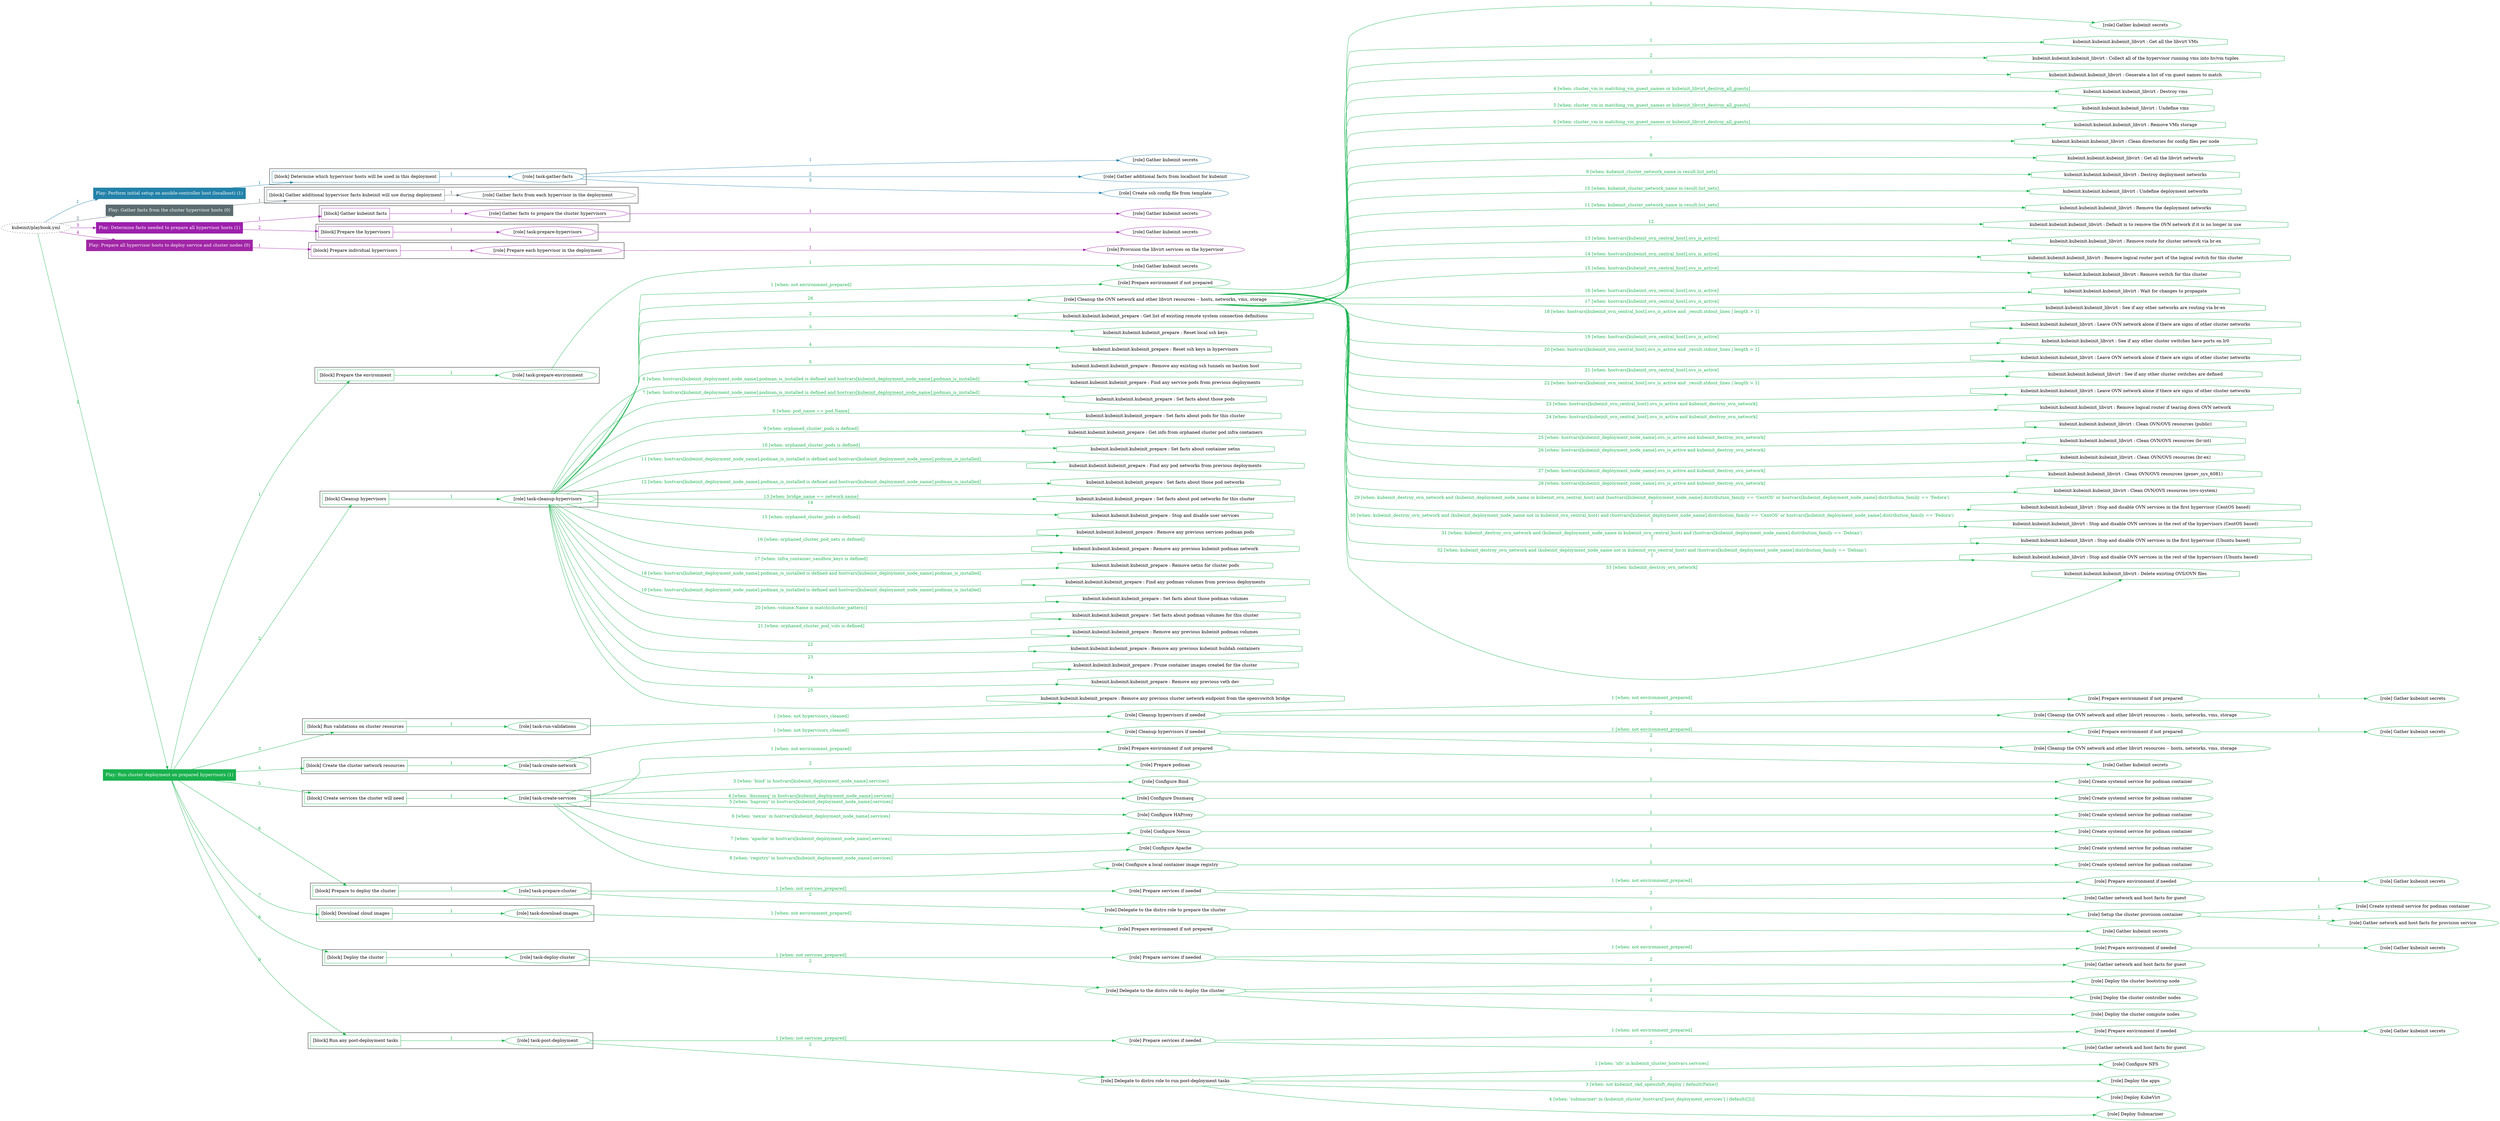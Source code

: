 digraph {
	graph [concentrate=true ordering=in rankdir=LR ratio=fill]
	edge [esep=5 sep=10]
	"kubeinit/playbook.yml" [URL="/home/runner/work/kubeinit/kubeinit/kubeinit/playbook.yml" id=playbook_cb3e7fad style=dotted]
	play_2d891e62 [label="Play: Perform initial setup on ansible-controller host (localhost) (1)" URL="/home/runner/work/kubeinit/kubeinit/kubeinit/playbook.yml" color="#2382a9" fontcolor="#ffffff" id=play_2d891e62 shape=box style=filled tooltip=localhost]
	"kubeinit/playbook.yml" -> play_2d891e62 [label="1 " color="#2382a9" fontcolor="#2382a9" id=edge_f68f5d79 labeltooltip="1 " tooltip="1 "]
	subgraph "Gather kubeinit secrets" {
		role_ddde303b [label="[role] Gather kubeinit secrets" URL="/home/runner/.ansible/collections/ansible_collections/kubeinit/kubeinit/roles/kubeinit_prepare/tasks/build_hypervisors_group.yml" color="#2382a9" id=role_ddde303b tooltip="Gather kubeinit secrets"]
	}
	subgraph "Gather additional facts from localhost for kubeinit" {
		role_ff0799f8 [label="[role] Gather additional facts from localhost for kubeinit" URL="/home/runner/.ansible/collections/ansible_collections/kubeinit/kubeinit/roles/kubeinit_prepare/tasks/build_hypervisors_group.yml" color="#2382a9" id=role_ff0799f8 tooltip="Gather additional facts from localhost for kubeinit"]
	}
	subgraph "Create ssh config file from template" {
		role_16eee7e3 [label="[role] Create ssh config file from template" URL="/home/runner/.ansible/collections/ansible_collections/kubeinit/kubeinit/roles/kubeinit_prepare/tasks/build_hypervisors_group.yml" color="#2382a9" id=role_16eee7e3 tooltip="Create ssh config file from template"]
	}
	subgraph "task-gather-facts" {
		role_eb899ee5 [label="[role] task-gather-facts" URL="/home/runner/work/kubeinit/kubeinit/kubeinit/playbook.yml" color="#2382a9" id=role_eb899ee5 tooltip="task-gather-facts"]
		role_eb899ee5 -> role_ddde303b [label="1 " color="#2382a9" fontcolor="#2382a9" id=edge_22da5429 labeltooltip="1 " tooltip="1 "]
		role_eb899ee5 -> role_ff0799f8 [label="2 " color="#2382a9" fontcolor="#2382a9" id=edge_60894cc7 labeltooltip="2 " tooltip="2 "]
		role_eb899ee5 -> role_16eee7e3 [label="3 " color="#2382a9" fontcolor="#2382a9" id=edge_73155409 labeltooltip="3 " tooltip="3 "]
	}
	subgraph "Play: Perform initial setup on ansible-controller host (localhost) (1)" {
		play_2d891e62 -> block_1dfeaa04 [label=1 color="#2382a9" fontcolor="#2382a9" id=edge_db01f0fd labeltooltip=1 tooltip=1]
		subgraph cluster_block_1dfeaa04 {
			block_1dfeaa04 [label="[block] Determine which hypervisor hosts will be used in this deployment" URL="/home/runner/work/kubeinit/kubeinit/kubeinit/playbook.yml" color="#2382a9" id=block_1dfeaa04 labeltooltip="Determine which hypervisor hosts will be used in this deployment" shape=box tooltip="Determine which hypervisor hosts will be used in this deployment"]
			block_1dfeaa04 -> role_eb899ee5 [label="1 " color="#2382a9" fontcolor="#2382a9" id=edge_7ec110d1 labeltooltip="1 " tooltip="1 "]
		}
	}
	play_bd01c37b [label="Play: Gather facts from the cluster hypervisor hosts (0)" URL="/home/runner/work/kubeinit/kubeinit/kubeinit/playbook.yml" color="#5b6c71" fontcolor="#ffffff" id=play_bd01c37b shape=box style=filled tooltip="Play: Gather facts from the cluster hypervisor hosts (0)"]
	"kubeinit/playbook.yml" -> play_bd01c37b [label="2 " color="#5b6c71" fontcolor="#5b6c71" id=edge_018634ee labeltooltip="2 " tooltip="2 "]
	subgraph "Gather facts from each hypervisor in the deployment" {
		role_7c3948e4 [label="[role] Gather facts from each hypervisor in the deployment" URL="/home/runner/work/kubeinit/kubeinit/kubeinit/playbook.yml" color="#5b6c71" id=role_7c3948e4 tooltip="Gather facts from each hypervisor in the deployment"]
	}
	subgraph "Play: Gather facts from the cluster hypervisor hosts (0)" {
		play_bd01c37b -> block_8f31c3a8 [label=1 color="#5b6c71" fontcolor="#5b6c71" id=edge_b5473481 labeltooltip=1 tooltip=1]
		subgraph cluster_block_8f31c3a8 {
			block_8f31c3a8 [label="[block] Gather additional hypervisor facts kubeinit will use during deployment" URL="/home/runner/work/kubeinit/kubeinit/kubeinit/playbook.yml" color="#5b6c71" id=block_8f31c3a8 labeltooltip="Gather additional hypervisor facts kubeinit will use during deployment" shape=box tooltip="Gather additional hypervisor facts kubeinit will use during deployment"]
			block_8f31c3a8 -> role_7c3948e4 [label="1 " color="#5b6c71" fontcolor="#5b6c71" id=edge_472378ea labeltooltip="1 " tooltip="1 "]
		}
	}
	play_1ad1062d [label="Play: Determine facts needed to prepare all hypervisor hosts (1)" URL="/home/runner/work/kubeinit/kubeinit/kubeinit/playbook.yml" color="#9d20ac" fontcolor="#ffffff" id=play_1ad1062d shape=box style=filled tooltip=localhost]
	"kubeinit/playbook.yml" -> play_1ad1062d [label="3 " color="#9d20ac" fontcolor="#9d20ac" id=edge_49aaa0a7 labeltooltip="3 " tooltip="3 "]
	subgraph "Gather kubeinit secrets" {
		role_ab2d1aa9 [label="[role] Gather kubeinit secrets" URL="/home/runner/.ansible/collections/ansible_collections/kubeinit/kubeinit/roles/kubeinit_prepare/tasks/gather_kubeinit_facts.yml" color="#9d20ac" id=role_ab2d1aa9 tooltip="Gather kubeinit secrets"]
	}
	subgraph "Gather facts to prepare the cluster hypervisors" {
		role_d08443fc [label="[role] Gather facts to prepare the cluster hypervisors" URL="/home/runner/work/kubeinit/kubeinit/kubeinit/playbook.yml" color="#9d20ac" id=role_d08443fc tooltip="Gather facts to prepare the cluster hypervisors"]
		role_d08443fc -> role_ab2d1aa9 [label="1 " color="#9d20ac" fontcolor="#9d20ac" id=edge_7d4d6e33 labeltooltip="1 " tooltip="1 "]
	}
	subgraph "Gather kubeinit secrets" {
		role_b312fe38 [label="[role] Gather kubeinit secrets" URL="/home/runner/.ansible/collections/ansible_collections/kubeinit/kubeinit/roles/kubeinit_prepare/tasks/gather_kubeinit_facts.yml" color="#9d20ac" id=role_b312fe38 tooltip="Gather kubeinit secrets"]
	}
	subgraph "task-prepare-hypervisors" {
		role_17b6127c [label="[role] task-prepare-hypervisors" URL="/home/runner/work/kubeinit/kubeinit/kubeinit/playbook.yml" color="#9d20ac" id=role_17b6127c tooltip="task-prepare-hypervisors"]
		role_17b6127c -> role_b312fe38 [label="1 " color="#9d20ac" fontcolor="#9d20ac" id=edge_3833d614 labeltooltip="1 " tooltip="1 "]
	}
	subgraph "Play: Determine facts needed to prepare all hypervisor hosts (1)" {
		play_1ad1062d -> block_c607dedc [label=1 color="#9d20ac" fontcolor="#9d20ac" id=edge_acddb068 labeltooltip=1 tooltip=1]
		subgraph cluster_block_c607dedc {
			block_c607dedc [label="[block] Gather kubeinit facts" URL="/home/runner/work/kubeinit/kubeinit/kubeinit/playbook.yml" color="#9d20ac" id=block_c607dedc labeltooltip="Gather kubeinit facts" shape=box tooltip="Gather kubeinit facts"]
			block_c607dedc -> role_d08443fc [label="1 " color="#9d20ac" fontcolor="#9d20ac" id=edge_f7c4b6b8 labeltooltip="1 " tooltip="1 "]
		}
		play_1ad1062d -> block_5dc85c5f [label=2 color="#9d20ac" fontcolor="#9d20ac" id=edge_ca20f697 labeltooltip=2 tooltip=2]
		subgraph cluster_block_5dc85c5f {
			block_5dc85c5f [label="[block] Prepare the hypervisors" URL="/home/runner/work/kubeinit/kubeinit/kubeinit/playbook.yml" color="#9d20ac" id=block_5dc85c5f labeltooltip="Prepare the hypervisors" shape=box tooltip="Prepare the hypervisors"]
			block_5dc85c5f -> role_17b6127c [label="1 " color="#9d20ac" fontcolor="#9d20ac" id=edge_cdbdaaaf labeltooltip="1 " tooltip="1 "]
		}
	}
	play_26c237b3 [label="Play: Prepare all hypervisor hosts to deploy service and cluster nodes (0)" URL="/home/runner/work/kubeinit/kubeinit/kubeinit/playbook.yml" color="#a126a6" fontcolor="#ffffff" id=play_26c237b3 shape=box style=filled tooltip="Play: Prepare all hypervisor hosts to deploy service and cluster nodes (0)"]
	"kubeinit/playbook.yml" -> play_26c237b3 [label="4 " color="#a126a6" fontcolor="#a126a6" id=edge_23ce3112 labeltooltip="4 " tooltip="4 "]
	subgraph "Provision the libvirt services on the hypervisor" {
		role_a950159c [label="[role] Provision the libvirt services on the hypervisor" URL="/home/runner/.ansible/collections/ansible_collections/kubeinit/kubeinit/roles/kubeinit_prepare/tasks/prepare_hypervisor.yml" color="#a126a6" id=role_a950159c tooltip="Provision the libvirt services on the hypervisor"]
	}
	subgraph "Prepare each hypervisor in the deployment" {
		role_407d7974 [label="[role] Prepare each hypervisor in the deployment" URL="/home/runner/work/kubeinit/kubeinit/kubeinit/playbook.yml" color="#a126a6" id=role_407d7974 tooltip="Prepare each hypervisor in the deployment"]
		role_407d7974 -> role_a950159c [label="1 " color="#a126a6" fontcolor="#a126a6" id=edge_1889f24f labeltooltip="1 " tooltip="1 "]
	}
	subgraph "Play: Prepare all hypervisor hosts to deploy service and cluster nodes (0)" {
		play_26c237b3 -> block_d1e00a8b [label=1 color="#a126a6" fontcolor="#a126a6" id=edge_75bc21e8 labeltooltip=1 tooltip=1]
		subgraph cluster_block_d1e00a8b {
			block_d1e00a8b [label="[block] Prepare individual hypervisors" URL="/home/runner/work/kubeinit/kubeinit/kubeinit/playbook.yml" color="#a126a6" id=block_d1e00a8b labeltooltip="Prepare individual hypervisors" shape=box tooltip="Prepare individual hypervisors"]
			block_d1e00a8b -> role_407d7974 [label="1 " color="#a126a6" fontcolor="#a126a6" id=edge_908414c2 labeltooltip="1 " tooltip="1 "]
		}
	}
	play_588b102d [label="Play: Run cluster deployment on prepared hypervisors (1)" URL="/home/runner/work/kubeinit/kubeinit/kubeinit/playbook.yml" color="#1ab24f" fontcolor="#ffffff" id=play_588b102d shape=box style=filled tooltip=localhost]
	"kubeinit/playbook.yml" -> play_588b102d [label="5 " color="#1ab24f" fontcolor="#1ab24f" id=edge_4fd16636 labeltooltip="5 " tooltip="5 "]
	subgraph "Gather kubeinit secrets" {
		role_4d977c20 [label="[role] Gather kubeinit secrets" URL="/home/runner/.ansible/collections/ansible_collections/kubeinit/kubeinit/roles/kubeinit_prepare/tasks/gather_kubeinit_facts.yml" color="#1ab24f" id=role_4d977c20 tooltip="Gather kubeinit secrets"]
	}
	subgraph "task-prepare-environment" {
		role_4b5aa09b [label="[role] task-prepare-environment" URL="/home/runner/work/kubeinit/kubeinit/kubeinit/playbook.yml" color="#1ab24f" id=role_4b5aa09b tooltip="task-prepare-environment"]
		role_4b5aa09b -> role_4d977c20 [label="1 " color="#1ab24f" fontcolor="#1ab24f" id=edge_0e3dc029 labeltooltip="1 " tooltip="1 "]
	}
	subgraph "Gather kubeinit secrets" {
		role_51df55e5 [label="[role] Gather kubeinit secrets" URL="/home/runner/.ansible/collections/ansible_collections/kubeinit/kubeinit/roles/kubeinit_prepare/tasks/gather_kubeinit_facts.yml" color="#1ab24f" id=role_51df55e5 tooltip="Gather kubeinit secrets"]
	}
	subgraph "Prepare environment if not prepared" {
		role_84303ec2 [label="[role] Prepare environment if not prepared" URL="/home/runner/.ansible/collections/ansible_collections/kubeinit/kubeinit/roles/kubeinit_prepare/tasks/cleanup_hypervisors.yml" color="#1ab24f" id=role_84303ec2 tooltip="Prepare environment if not prepared"]
		role_84303ec2 -> role_51df55e5 [label="1 " color="#1ab24f" fontcolor="#1ab24f" id=edge_9552da94 labeltooltip="1 " tooltip="1 "]
	}
	subgraph "Cleanup the OVN network and other libvirt resources -- hosts, networks, vms, storage" {
		role_078a91f8 [label="[role] Cleanup the OVN network and other libvirt resources -- hosts, networks, vms, storage" URL="/home/runner/.ansible/collections/ansible_collections/kubeinit/kubeinit/roles/kubeinit_prepare/tasks/cleanup_hypervisors.yml" color="#1ab24f" id=role_078a91f8 tooltip="Cleanup the OVN network and other libvirt resources -- hosts, networks, vms, storage"]
		task_0fabb733 [label="kubeinit.kubeinit.kubeinit_libvirt : Get all the libvirt VMs" URL="/home/runner/.ansible/collections/ansible_collections/kubeinit/kubeinit/roles/kubeinit_libvirt/tasks/cleanup_libvirt.yml" color="#1ab24f" id=task_0fabb733 shape=octagon tooltip="kubeinit.kubeinit.kubeinit_libvirt : Get all the libvirt VMs"]
		role_078a91f8 -> task_0fabb733 [label="1 " color="#1ab24f" fontcolor="#1ab24f" id=edge_f1c222e5 labeltooltip="1 " tooltip="1 "]
		task_87c22591 [label="kubeinit.kubeinit.kubeinit_libvirt : Collect all of the hypervisor running vms into hv/vm tuples" URL="/home/runner/.ansible/collections/ansible_collections/kubeinit/kubeinit/roles/kubeinit_libvirt/tasks/cleanup_libvirt.yml" color="#1ab24f" id=task_87c22591 shape=octagon tooltip="kubeinit.kubeinit.kubeinit_libvirt : Collect all of the hypervisor running vms into hv/vm tuples"]
		role_078a91f8 -> task_87c22591 [label="2 " color="#1ab24f" fontcolor="#1ab24f" id=edge_243c7b5e labeltooltip="2 " tooltip="2 "]
		task_48df5c65 [label="kubeinit.kubeinit.kubeinit_libvirt : Generate a list of vm guest names to match" URL="/home/runner/.ansible/collections/ansible_collections/kubeinit/kubeinit/roles/kubeinit_libvirt/tasks/cleanup_libvirt.yml" color="#1ab24f" id=task_48df5c65 shape=octagon tooltip="kubeinit.kubeinit.kubeinit_libvirt : Generate a list of vm guest names to match"]
		role_078a91f8 -> task_48df5c65 [label="3 " color="#1ab24f" fontcolor="#1ab24f" id=edge_1f20ee25 labeltooltip="3 " tooltip="3 "]
		task_04cdbede [label="kubeinit.kubeinit.kubeinit_libvirt : Destroy vms" URL="/home/runner/.ansible/collections/ansible_collections/kubeinit/kubeinit/roles/kubeinit_libvirt/tasks/cleanup_libvirt.yml" color="#1ab24f" id=task_04cdbede shape=octagon tooltip="kubeinit.kubeinit.kubeinit_libvirt : Destroy vms"]
		role_078a91f8 -> task_04cdbede [label="4 [when: cluster_vm in matching_vm_guest_names or kubeinit_libvirt_destroy_all_guests]" color="#1ab24f" fontcolor="#1ab24f" id=edge_12487a67 labeltooltip="4 [when: cluster_vm in matching_vm_guest_names or kubeinit_libvirt_destroy_all_guests]" tooltip="4 [when: cluster_vm in matching_vm_guest_names or kubeinit_libvirt_destroy_all_guests]"]
		task_3a378363 [label="kubeinit.kubeinit.kubeinit_libvirt : Undefine vms" URL="/home/runner/.ansible/collections/ansible_collections/kubeinit/kubeinit/roles/kubeinit_libvirt/tasks/cleanup_libvirt.yml" color="#1ab24f" id=task_3a378363 shape=octagon tooltip="kubeinit.kubeinit.kubeinit_libvirt : Undefine vms"]
		role_078a91f8 -> task_3a378363 [label="5 [when: cluster_vm in matching_vm_guest_names or kubeinit_libvirt_destroy_all_guests]" color="#1ab24f" fontcolor="#1ab24f" id=edge_3edd5cbc labeltooltip="5 [when: cluster_vm in matching_vm_guest_names or kubeinit_libvirt_destroy_all_guests]" tooltip="5 [when: cluster_vm in matching_vm_guest_names or kubeinit_libvirt_destroy_all_guests]"]
		task_584e588c [label="kubeinit.kubeinit.kubeinit_libvirt : Remove VMs storage" URL="/home/runner/.ansible/collections/ansible_collections/kubeinit/kubeinit/roles/kubeinit_libvirt/tasks/cleanup_libvirt.yml" color="#1ab24f" id=task_584e588c shape=octagon tooltip="kubeinit.kubeinit.kubeinit_libvirt : Remove VMs storage"]
		role_078a91f8 -> task_584e588c [label="6 [when: cluster_vm in matching_vm_guest_names or kubeinit_libvirt_destroy_all_guests]" color="#1ab24f" fontcolor="#1ab24f" id=edge_0909ff3d labeltooltip="6 [when: cluster_vm in matching_vm_guest_names or kubeinit_libvirt_destroy_all_guests]" tooltip="6 [when: cluster_vm in matching_vm_guest_names or kubeinit_libvirt_destroy_all_guests]"]
		task_24add0f3 [label="kubeinit.kubeinit.kubeinit_libvirt : Clean directories for config files per node" URL="/home/runner/.ansible/collections/ansible_collections/kubeinit/kubeinit/roles/kubeinit_libvirt/tasks/cleanup_libvirt.yml" color="#1ab24f" id=task_24add0f3 shape=octagon tooltip="kubeinit.kubeinit.kubeinit_libvirt : Clean directories for config files per node"]
		role_078a91f8 -> task_24add0f3 [label="7 " color="#1ab24f" fontcolor="#1ab24f" id=edge_80818bf2 labeltooltip="7 " tooltip="7 "]
		task_d60490ba [label="kubeinit.kubeinit.kubeinit_libvirt : Get all the libvirt networks" URL="/home/runner/.ansible/collections/ansible_collections/kubeinit/kubeinit/roles/kubeinit_libvirt/tasks/cleanup_libvirt.yml" color="#1ab24f" id=task_d60490ba shape=octagon tooltip="kubeinit.kubeinit.kubeinit_libvirt : Get all the libvirt networks"]
		role_078a91f8 -> task_d60490ba [label="8 " color="#1ab24f" fontcolor="#1ab24f" id=edge_3bbaf17f labeltooltip="8 " tooltip="8 "]
		task_ddcd6ffe [label="kubeinit.kubeinit.kubeinit_libvirt : Destroy deployment networks" URL="/home/runner/.ansible/collections/ansible_collections/kubeinit/kubeinit/roles/kubeinit_libvirt/tasks/cleanup_libvirt.yml" color="#1ab24f" id=task_ddcd6ffe shape=octagon tooltip="kubeinit.kubeinit.kubeinit_libvirt : Destroy deployment networks"]
		role_078a91f8 -> task_ddcd6ffe [label="9 [when: kubeinit_cluster_network_name in result.list_nets]" color="#1ab24f" fontcolor="#1ab24f" id=edge_bd745cd5 labeltooltip="9 [when: kubeinit_cluster_network_name in result.list_nets]" tooltip="9 [when: kubeinit_cluster_network_name in result.list_nets]"]
		task_18258cca [label="kubeinit.kubeinit.kubeinit_libvirt : Undefine deployment networks" URL="/home/runner/.ansible/collections/ansible_collections/kubeinit/kubeinit/roles/kubeinit_libvirt/tasks/cleanup_libvirt.yml" color="#1ab24f" id=task_18258cca shape=octagon tooltip="kubeinit.kubeinit.kubeinit_libvirt : Undefine deployment networks"]
		role_078a91f8 -> task_18258cca [label="10 [when: kubeinit_cluster_network_name in result.list_nets]" color="#1ab24f" fontcolor="#1ab24f" id=edge_b93b1ffc labeltooltip="10 [when: kubeinit_cluster_network_name in result.list_nets]" tooltip="10 [when: kubeinit_cluster_network_name in result.list_nets]"]
		task_49c423a9 [label="kubeinit.kubeinit.kubeinit_libvirt : Remove the deployment networks" URL="/home/runner/.ansible/collections/ansible_collections/kubeinit/kubeinit/roles/kubeinit_libvirt/tasks/cleanup_libvirt.yml" color="#1ab24f" id=task_49c423a9 shape=octagon tooltip="kubeinit.kubeinit.kubeinit_libvirt : Remove the deployment networks"]
		role_078a91f8 -> task_49c423a9 [label="11 [when: kubeinit_cluster_network_name in result.list_nets]" color="#1ab24f" fontcolor="#1ab24f" id=edge_71c0cb97 labeltooltip="11 [when: kubeinit_cluster_network_name in result.list_nets]" tooltip="11 [when: kubeinit_cluster_network_name in result.list_nets]"]
		task_8a441c6d [label="kubeinit.kubeinit.kubeinit_libvirt : Default is to remove the OVN network if it is no longer in use" URL="/home/runner/.ansible/collections/ansible_collections/kubeinit/kubeinit/roles/kubeinit_libvirt/tasks/cleanup_libvirt.yml" color="#1ab24f" id=task_8a441c6d shape=octagon tooltip="kubeinit.kubeinit.kubeinit_libvirt : Default is to remove the OVN network if it is no longer in use"]
		role_078a91f8 -> task_8a441c6d [label="12 " color="#1ab24f" fontcolor="#1ab24f" id=edge_c7aff4e5 labeltooltip="12 " tooltip="12 "]
		task_59a79da8 [label="kubeinit.kubeinit.kubeinit_libvirt : Remove route for cluster network via br-ex" URL="/home/runner/.ansible/collections/ansible_collections/kubeinit/kubeinit/roles/kubeinit_libvirt/tasks/cleanup_libvirt.yml" color="#1ab24f" id=task_59a79da8 shape=octagon tooltip="kubeinit.kubeinit.kubeinit_libvirt : Remove route for cluster network via br-ex"]
		role_078a91f8 -> task_59a79da8 [label="13 [when: hostvars[kubeinit_ovn_central_host].ovs_is_active]" color="#1ab24f" fontcolor="#1ab24f" id=edge_f91f7053 labeltooltip="13 [when: hostvars[kubeinit_ovn_central_host].ovs_is_active]" tooltip="13 [when: hostvars[kubeinit_ovn_central_host].ovs_is_active]"]
		task_24d56cc0 [label="kubeinit.kubeinit.kubeinit_libvirt : Remove logical router port of the logical switch for this cluster" URL="/home/runner/.ansible/collections/ansible_collections/kubeinit/kubeinit/roles/kubeinit_libvirt/tasks/cleanup_libvirt.yml" color="#1ab24f" id=task_24d56cc0 shape=octagon tooltip="kubeinit.kubeinit.kubeinit_libvirt : Remove logical router port of the logical switch for this cluster"]
		role_078a91f8 -> task_24d56cc0 [label="14 [when: hostvars[kubeinit_ovn_central_host].ovs_is_active]" color="#1ab24f" fontcolor="#1ab24f" id=edge_d909ae4f labeltooltip="14 [when: hostvars[kubeinit_ovn_central_host].ovs_is_active]" tooltip="14 [when: hostvars[kubeinit_ovn_central_host].ovs_is_active]"]
		task_7723f158 [label="kubeinit.kubeinit.kubeinit_libvirt : Remove switch for this cluster" URL="/home/runner/.ansible/collections/ansible_collections/kubeinit/kubeinit/roles/kubeinit_libvirt/tasks/cleanup_libvirt.yml" color="#1ab24f" id=task_7723f158 shape=octagon tooltip="kubeinit.kubeinit.kubeinit_libvirt : Remove switch for this cluster"]
		role_078a91f8 -> task_7723f158 [label="15 [when: hostvars[kubeinit_ovn_central_host].ovs_is_active]" color="#1ab24f" fontcolor="#1ab24f" id=edge_7cc773cb labeltooltip="15 [when: hostvars[kubeinit_ovn_central_host].ovs_is_active]" tooltip="15 [when: hostvars[kubeinit_ovn_central_host].ovs_is_active]"]
		task_be8e0d58 [label="kubeinit.kubeinit.kubeinit_libvirt : Wait for changes to propagate" URL="/home/runner/.ansible/collections/ansible_collections/kubeinit/kubeinit/roles/kubeinit_libvirt/tasks/cleanup_libvirt.yml" color="#1ab24f" id=task_be8e0d58 shape=octagon tooltip="kubeinit.kubeinit.kubeinit_libvirt : Wait for changes to propagate"]
		role_078a91f8 -> task_be8e0d58 [label="16 [when: hostvars[kubeinit_ovn_central_host].ovs_is_active]" color="#1ab24f" fontcolor="#1ab24f" id=edge_e50d20c1 labeltooltip="16 [when: hostvars[kubeinit_ovn_central_host].ovs_is_active]" tooltip="16 [when: hostvars[kubeinit_ovn_central_host].ovs_is_active]"]
		task_24757691 [label="kubeinit.kubeinit.kubeinit_libvirt : See if any other networks are routing via br-ex" URL="/home/runner/.ansible/collections/ansible_collections/kubeinit/kubeinit/roles/kubeinit_libvirt/tasks/cleanup_libvirt.yml" color="#1ab24f" id=task_24757691 shape=octagon tooltip="kubeinit.kubeinit.kubeinit_libvirt : See if any other networks are routing via br-ex"]
		role_078a91f8 -> task_24757691 [label="17 [when: hostvars[kubeinit_ovn_central_host].ovs_is_active]" color="#1ab24f" fontcolor="#1ab24f" id=edge_5064c902 labeltooltip="17 [when: hostvars[kubeinit_ovn_central_host].ovs_is_active]" tooltip="17 [when: hostvars[kubeinit_ovn_central_host].ovs_is_active]"]
		task_037bc3b6 [label="kubeinit.kubeinit.kubeinit_libvirt : Leave OVN network alone if there are signs of other cluster networks" URL="/home/runner/.ansible/collections/ansible_collections/kubeinit/kubeinit/roles/kubeinit_libvirt/tasks/cleanup_libvirt.yml" color="#1ab24f" id=task_037bc3b6 shape=octagon tooltip="kubeinit.kubeinit.kubeinit_libvirt : Leave OVN network alone if there are signs of other cluster networks"]
		role_078a91f8 -> task_037bc3b6 [label="18 [when: hostvars[kubeinit_ovn_central_host].ovs_is_active and _result.stdout_lines | length > 1]" color="#1ab24f" fontcolor="#1ab24f" id=edge_57de0af7 labeltooltip="18 [when: hostvars[kubeinit_ovn_central_host].ovs_is_active and _result.stdout_lines | length > 1]" tooltip="18 [when: hostvars[kubeinit_ovn_central_host].ovs_is_active and _result.stdout_lines | length > 1]"]
		task_100f231c [label="kubeinit.kubeinit.kubeinit_libvirt : See if any other cluster switches have ports on lr0" URL="/home/runner/.ansible/collections/ansible_collections/kubeinit/kubeinit/roles/kubeinit_libvirt/tasks/cleanup_libvirt.yml" color="#1ab24f" id=task_100f231c shape=octagon tooltip="kubeinit.kubeinit.kubeinit_libvirt : See if any other cluster switches have ports on lr0"]
		role_078a91f8 -> task_100f231c [label="19 [when: hostvars[kubeinit_ovn_central_host].ovs_is_active]" color="#1ab24f" fontcolor="#1ab24f" id=edge_d8b93f07 labeltooltip="19 [when: hostvars[kubeinit_ovn_central_host].ovs_is_active]" tooltip="19 [when: hostvars[kubeinit_ovn_central_host].ovs_is_active]"]
		task_0c51fde0 [label="kubeinit.kubeinit.kubeinit_libvirt : Leave OVN network alone if there are signs of other cluster networks" URL="/home/runner/.ansible/collections/ansible_collections/kubeinit/kubeinit/roles/kubeinit_libvirt/tasks/cleanup_libvirt.yml" color="#1ab24f" id=task_0c51fde0 shape=octagon tooltip="kubeinit.kubeinit.kubeinit_libvirt : Leave OVN network alone if there are signs of other cluster networks"]
		role_078a91f8 -> task_0c51fde0 [label="20 [when: hostvars[kubeinit_ovn_central_host].ovs_is_active and _result.stdout_lines | length > 1]" color="#1ab24f" fontcolor="#1ab24f" id=edge_b8ff2bed labeltooltip="20 [when: hostvars[kubeinit_ovn_central_host].ovs_is_active and _result.stdout_lines | length > 1]" tooltip="20 [when: hostvars[kubeinit_ovn_central_host].ovs_is_active and _result.stdout_lines | length > 1]"]
		task_422c2aa6 [label="kubeinit.kubeinit.kubeinit_libvirt : See if any other cluster switches are defined" URL="/home/runner/.ansible/collections/ansible_collections/kubeinit/kubeinit/roles/kubeinit_libvirt/tasks/cleanup_libvirt.yml" color="#1ab24f" id=task_422c2aa6 shape=octagon tooltip="kubeinit.kubeinit.kubeinit_libvirt : See if any other cluster switches are defined"]
		role_078a91f8 -> task_422c2aa6 [label="21 [when: hostvars[kubeinit_ovn_central_host].ovs_is_active]" color="#1ab24f" fontcolor="#1ab24f" id=edge_9cc69604 labeltooltip="21 [when: hostvars[kubeinit_ovn_central_host].ovs_is_active]" tooltip="21 [when: hostvars[kubeinit_ovn_central_host].ovs_is_active]"]
		task_21f7cc56 [label="kubeinit.kubeinit.kubeinit_libvirt : Leave OVN network alone if there are signs of other cluster networks" URL="/home/runner/.ansible/collections/ansible_collections/kubeinit/kubeinit/roles/kubeinit_libvirt/tasks/cleanup_libvirt.yml" color="#1ab24f" id=task_21f7cc56 shape=octagon tooltip="kubeinit.kubeinit.kubeinit_libvirt : Leave OVN network alone if there are signs of other cluster networks"]
		role_078a91f8 -> task_21f7cc56 [label="22 [when: hostvars[kubeinit_ovn_central_host].ovs_is_active and _result.stdout_lines | length > 1]" color="#1ab24f" fontcolor="#1ab24f" id=edge_3301a701 labeltooltip="22 [when: hostvars[kubeinit_ovn_central_host].ovs_is_active and _result.stdout_lines | length > 1]" tooltip="22 [when: hostvars[kubeinit_ovn_central_host].ovs_is_active and _result.stdout_lines | length > 1]"]
		task_ccc75611 [label="kubeinit.kubeinit.kubeinit_libvirt : Remove logical router if tearing down OVN network" URL="/home/runner/.ansible/collections/ansible_collections/kubeinit/kubeinit/roles/kubeinit_libvirt/tasks/cleanup_libvirt.yml" color="#1ab24f" id=task_ccc75611 shape=octagon tooltip="kubeinit.kubeinit.kubeinit_libvirt : Remove logical router if tearing down OVN network"]
		role_078a91f8 -> task_ccc75611 [label="23 [when: hostvars[kubeinit_ovn_central_host].ovs_is_active and kubeinit_destroy_ovn_network]" color="#1ab24f" fontcolor="#1ab24f" id=edge_62e2731e labeltooltip="23 [when: hostvars[kubeinit_ovn_central_host].ovs_is_active and kubeinit_destroy_ovn_network]" tooltip="23 [when: hostvars[kubeinit_ovn_central_host].ovs_is_active and kubeinit_destroy_ovn_network]"]
		task_3e2fcadf [label="kubeinit.kubeinit.kubeinit_libvirt : Clean OVN/OVS resources (public)" URL="/home/runner/.ansible/collections/ansible_collections/kubeinit/kubeinit/roles/kubeinit_libvirt/tasks/cleanup_libvirt.yml" color="#1ab24f" id=task_3e2fcadf shape=octagon tooltip="kubeinit.kubeinit.kubeinit_libvirt : Clean OVN/OVS resources (public)"]
		role_078a91f8 -> task_3e2fcadf [label="24 [when: hostvars[kubeinit_ovn_central_host].ovs_is_active and kubeinit_destroy_ovn_network]" color="#1ab24f" fontcolor="#1ab24f" id=edge_8a7d2fb2 labeltooltip="24 [when: hostvars[kubeinit_ovn_central_host].ovs_is_active and kubeinit_destroy_ovn_network]" tooltip="24 [when: hostvars[kubeinit_ovn_central_host].ovs_is_active and kubeinit_destroy_ovn_network]"]
		task_b11abf02 [label="kubeinit.kubeinit.kubeinit_libvirt : Clean OVN/OVS resources (br-int)" URL="/home/runner/.ansible/collections/ansible_collections/kubeinit/kubeinit/roles/kubeinit_libvirt/tasks/cleanup_libvirt.yml" color="#1ab24f" id=task_b11abf02 shape=octagon tooltip="kubeinit.kubeinit.kubeinit_libvirt : Clean OVN/OVS resources (br-int)"]
		role_078a91f8 -> task_b11abf02 [label="25 [when: hostvars[kubeinit_deployment_node_name].ovs_is_active and kubeinit_destroy_ovn_network]" color="#1ab24f" fontcolor="#1ab24f" id=edge_e9aa5e99 labeltooltip="25 [when: hostvars[kubeinit_deployment_node_name].ovs_is_active and kubeinit_destroy_ovn_network]" tooltip="25 [when: hostvars[kubeinit_deployment_node_name].ovs_is_active and kubeinit_destroy_ovn_network]"]
		task_8349bb33 [label="kubeinit.kubeinit.kubeinit_libvirt : Clean OVN/OVS resources (br-ex)" URL="/home/runner/.ansible/collections/ansible_collections/kubeinit/kubeinit/roles/kubeinit_libvirt/tasks/cleanup_libvirt.yml" color="#1ab24f" id=task_8349bb33 shape=octagon tooltip="kubeinit.kubeinit.kubeinit_libvirt : Clean OVN/OVS resources (br-ex)"]
		role_078a91f8 -> task_8349bb33 [label="26 [when: hostvars[kubeinit_deployment_node_name].ovs_is_active and kubeinit_destroy_ovn_network]" color="#1ab24f" fontcolor="#1ab24f" id=edge_dcce2cc1 labeltooltip="26 [when: hostvars[kubeinit_deployment_node_name].ovs_is_active and kubeinit_destroy_ovn_network]" tooltip="26 [when: hostvars[kubeinit_deployment_node_name].ovs_is_active and kubeinit_destroy_ovn_network]"]
		task_24bc9a4d [label="kubeinit.kubeinit.kubeinit_libvirt : Clean OVN/OVS resources (genev_sys_6081)" URL="/home/runner/.ansible/collections/ansible_collections/kubeinit/kubeinit/roles/kubeinit_libvirt/tasks/cleanup_libvirt.yml" color="#1ab24f" id=task_24bc9a4d shape=octagon tooltip="kubeinit.kubeinit.kubeinit_libvirt : Clean OVN/OVS resources (genev_sys_6081)"]
		role_078a91f8 -> task_24bc9a4d [label="27 [when: hostvars[kubeinit_deployment_node_name].ovs_is_active and kubeinit_destroy_ovn_network]" color="#1ab24f" fontcolor="#1ab24f" id=edge_add9352e labeltooltip="27 [when: hostvars[kubeinit_deployment_node_name].ovs_is_active and kubeinit_destroy_ovn_network]" tooltip="27 [when: hostvars[kubeinit_deployment_node_name].ovs_is_active and kubeinit_destroy_ovn_network]"]
		task_32b359e8 [label="kubeinit.kubeinit.kubeinit_libvirt : Clean OVN/OVS resources (ovs-system)" URL="/home/runner/.ansible/collections/ansible_collections/kubeinit/kubeinit/roles/kubeinit_libvirt/tasks/cleanup_libvirt.yml" color="#1ab24f" id=task_32b359e8 shape=octagon tooltip="kubeinit.kubeinit.kubeinit_libvirt : Clean OVN/OVS resources (ovs-system)"]
		role_078a91f8 -> task_32b359e8 [label="28 [when: hostvars[kubeinit_deployment_node_name].ovs_is_active and kubeinit_destroy_ovn_network]" color="#1ab24f" fontcolor="#1ab24f" id=edge_4db98d23 labeltooltip="28 [when: hostvars[kubeinit_deployment_node_name].ovs_is_active and kubeinit_destroy_ovn_network]" tooltip="28 [when: hostvars[kubeinit_deployment_node_name].ovs_is_active and kubeinit_destroy_ovn_network]"]
		task_39d3ef81 [label="kubeinit.kubeinit.kubeinit_libvirt : Stop and disable OVN services in the first hypervisor (CentOS based)" URL="/home/runner/.ansible/collections/ansible_collections/kubeinit/kubeinit/roles/kubeinit_libvirt/tasks/cleanup_libvirt.yml" color="#1ab24f" id=task_39d3ef81 shape=octagon tooltip="kubeinit.kubeinit.kubeinit_libvirt : Stop and disable OVN services in the first hypervisor (CentOS based)"]
		role_078a91f8 -> task_39d3ef81 [label="29 [when: kubeinit_destroy_ovn_network and (kubeinit_deployment_node_name in kubeinit_ovn_central_host) and (hostvars[kubeinit_deployment_node_name].distribution_family == 'CentOS' or hostvars[kubeinit_deployment_node_name].distribution_family == 'Fedora')
]" color="#1ab24f" fontcolor="#1ab24f" id=edge_f528d155 labeltooltip="29 [when: kubeinit_destroy_ovn_network and (kubeinit_deployment_node_name in kubeinit_ovn_central_host) and (hostvars[kubeinit_deployment_node_name].distribution_family == 'CentOS' or hostvars[kubeinit_deployment_node_name].distribution_family == 'Fedora')
]" tooltip="29 [when: kubeinit_destroy_ovn_network and (kubeinit_deployment_node_name in kubeinit_ovn_central_host) and (hostvars[kubeinit_deployment_node_name].distribution_family == 'CentOS' or hostvars[kubeinit_deployment_node_name].distribution_family == 'Fedora')
]"]
		task_cc129733 [label="kubeinit.kubeinit.kubeinit_libvirt : Stop and disable OVN services in the rest of the hypervisors (CentOS based)" URL="/home/runner/.ansible/collections/ansible_collections/kubeinit/kubeinit/roles/kubeinit_libvirt/tasks/cleanup_libvirt.yml" color="#1ab24f" id=task_cc129733 shape=octagon tooltip="kubeinit.kubeinit.kubeinit_libvirt : Stop and disable OVN services in the rest of the hypervisors (CentOS based)"]
		role_078a91f8 -> task_cc129733 [label="30 [when: kubeinit_destroy_ovn_network and (kubeinit_deployment_node_name not in kubeinit_ovn_central_host) and (hostvars[kubeinit_deployment_node_name].distribution_family == 'CentOS' or hostvars[kubeinit_deployment_node_name].distribution_family == 'Fedora')
]" color="#1ab24f" fontcolor="#1ab24f" id=edge_3c45c169 labeltooltip="30 [when: kubeinit_destroy_ovn_network and (kubeinit_deployment_node_name not in kubeinit_ovn_central_host) and (hostvars[kubeinit_deployment_node_name].distribution_family == 'CentOS' or hostvars[kubeinit_deployment_node_name].distribution_family == 'Fedora')
]" tooltip="30 [when: kubeinit_destroy_ovn_network and (kubeinit_deployment_node_name not in kubeinit_ovn_central_host) and (hostvars[kubeinit_deployment_node_name].distribution_family == 'CentOS' or hostvars[kubeinit_deployment_node_name].distribution_family == 'Fedora')
]"]
		task_665c7e09 [label="kubeinit.kubeinit.kubeinit_libvirt : Stop and disable OVN services in the first hypervisor (Ubuntu based)" URL="/home/runner/.ansible/collections/ansible_collections/kubeinit/kubeinit/roles/kubeinit_libvirt/tasks/cleanup_libvirt.yml" color="#1ab24f" id=task_665c7e09 shape=octagon tooltip="kubeinit.kubeinit.kubeinit_libvirt : Stop and disable OVN services in the first hypervisor (Ubuntu based)"]
		role_078a91f8 -> task_665c7e09 [label="31 [when: kubeinit_destroy_ovn_network and (kubeinit_deployment_node_name in kubeinit_ovn_central_host) and (hostvars[kubeinit_deployment_node_name].distribution_family == 'Debian')
]" color="#1ab24f" fontcolor="#1ab24f" id=edge_256b3511 labeltooltip="31 [when: kubeinit_destroy_ovn_network and (kubeinit_deployment_node_name in kubeinit_ovn_central_host) and (hostvars[kubeinit_deployment_node_name].distribution_family == 'Debian')
]" tooltip="31 [when: kubeinit_destroy_ovn_network and (kubeinit_deployment_node_name in kubeinit_ovn_central_host) and (hostvars[kubeinit_deployment_node_name].distribution_family == 'Debian')
]"]
		task_2f32ede7 [label="kubeinit.kubeinit.kubeinit_libvirt : Stop and disable OVN services in the rest of the hypervisors (Ubuntu based)" URL="/home/runner/.ansible/collections/ansible_collections/kubeinit/kubeinit/roles/kubeinit_libvirt/tasks/cleanup_libvirt.yml" color="#1ab24f" id=task_2f32ede7 shape=octagon tooltip="kubeinit.kubeinit.kubeinit_libvirt : Stop and disable OVN services in the rest of the hypervisors (Ubuntu based)"]
		role_078a91f8 -> task_2f32ede7 [label="32 [when: kubeinit_destroy_ovn_network and (kubeinit_deployment_node_name not in kubeinit_ovn_central_host) and (hostvars[kubeinit_deployment_node_name].distribution_family == 'Debian')
]" color="#1ab24f" fontcolor="#1ab24f" id=edge_f738dd22 labeltooltip="32 [when: kubeinit_destroy_ovn_network and (kubeinit_deployment_node_name not in kubeinit_ovn_central_host) and (hostvars[kubeinit_deployment_node_name].distribution_family == 'Debian')
]" tooltip="32 [when: kubeinit_destroy_ovn_network and (kubeinit_deployment_node_name not in kubeinit_ovn_central_host) and (hostvars[kubeinit_deployment_node_name].distribution_family == 'Debian')
]"]
		task_e7d949e1 [label="kubeinit.kubeinit.kubeinit_libvirt : Delete existing OVS/OVN files" URL="/home/runner/.ansible/collections/ansible_collections/kubeinit/kubeinit/roles/kubeinit_libvirt/tasks/cleanup_libvirt.yml" color="#1ab24f" id=task_e7d949e1 shape=octagon tooltip="kubeinit.kubeinit.kubeinit_libvirt : Delete existing OVS/OVN files"]
		role_078a91f8 -> task_e7d949e1 [label="33 [when: kubeinit_destroy_ovn_network]" color="#1ab24f" fontcolor="#1ab24f" id=edge_db10d229 labeltooltip="33 [when: kubeinit_destroy_ovn_network]" tooltip="33 [when: kubeinit_destroy_ovn_network]"]
	}
	subgraph "task-cleanup-hypervisors" {
		role_ca39e85c [label="[role] task-cleanup-hypervisors" URL="/home/runner/work/kubeinit/kubeinit/kubeinit/playbook.yml" color="#1ab24f" id=role_ca39e85c tooltip="task-cleanup-hypervisors"]
		role_ca39e85c -> role_84303ec2 [label="1 [when: not environment_prepared]" color="#1ab24f" fontcolor="#1ab24f" id=edge_bd7cb61b labeltooltip="1 [when: not environment_prepared]" tooltip="1 [when: not environment_prepared]"]
		task_bf68b57f [label="kubeinit.kubeinit.kubeinit_prepare : Get list of existing remote system connection definitions" URL="/home/runner/.ansible/collections/ansible_collections/kubeinit/kubeinit/roles/kubeinit_prepare/tasks/cleanup_hypervisors.yml" color="#1ab24f" id=task_bf68b57f shape=octagon tooltip="kubeinit.kubeinit.kubeinit_prepare : Get list of existing remote system connection definitions"]
		role_ca39e85c -> task_bf68b57f [label="2 " color="#1ab24f" fontcolor="#1ab24f" id=edge_2dd9bd4c labeltooltip="2 " tooltip="2 "]
		task_33e22b6a [label="kubeinit.kubeinit.kubeinit_prepare : Reset local ssh keys" URL="/home/runner/.ansible/collections/ansible_collections/kubeinit/kubeinit/roles/kubeinit_prepare/tasks/cleanup_hypervisors.yml" color="#1ab24f" id=task_33e22b6a shape=octagon tooltip="kubeinit.kubeinit.kubeinit_prepare : Reset local ssh keys"]
		role_ca39e85c -> task_33e22b6a [label="3 " color="#1ab24f" fontcolor="#1ab24f" id=edge_fb7bcfc4 labeltooltip="3 " tooltip="3 "]
		task_98ec99ea [label="kubeinit.kubeinit.kubeinit_prepare : Reset ssh keys in hypervisors" URL="/home/runner/.ansible/collections/ansible_collections/kubeinit/kubeinit/roles/kubeinit_prepare/tasks/cleanup_hypervisors.yml" color="#1ab24f" id=task_98ec99ea shape=octagon tooltip="kubeinit.kubeinit.kubeinit_prepare : Reset ssh keys in hypervisors"]
		role_ca39e85c -> task_98ec99ea [label="4 " color="#1ab24f" fontcolor="#1ab24f" id=edge_bb55f811 labeltooltip="4 " tooltip="4 "]
		task_c9ff3d3f [label="kubeinit.kubeinit.kubeinit_prepare : Remove any existing ssh tunnels on bastion host" URL="/home/runner/.ansible/collections/ansible_collections/kubeinit/kubeinit/roles/kubeinit_prepare/tasks/cleanup_hypervisors.yml" color="#1ab24f" id=task_c9ff3d3f shape=octagon tooltip="kubeinit.kubeinit.kubeinit_prepare : Remove any existing ssh tunnels on bastion host"]
		role_ca39e85c -> task_c9ff3d3f [label="5 " color="#1ab24f" fontcolor="#1ab24f" id=edge_cc4e4ce5 labeltooltip="5 " tooltip="5 "]
		task_0c45801d [label="kubeinit.kubeinit.kubeinit_prepare : Find any service pods from previous deployments" URL="/home/runner/.ansible/collections/ansible_collections/kubeinit/kubeinit/roles/kubeinit_prepare/tasks/cleanup_hypervisors.yml" color="#1ab24f" id=task_0c45801d shape=octagon tooltip="kubeinit.kubeinit.kubeinit_prepare : Find any service pods from previous deployments"]
		role_ca39e85c -> task_0c45801d [label="6 [when: hostvars[kubeinit_deployment_node_name].podman_is_installed is defined and hostvars[kubeinit_deployment_node_name].podman_is_installed]" color="#1ab24f" fontcolor="#1ab24f" id=edge_12eeb73c labeltooltip="6 [when: hostvars[kubeinit_deployment_node_name].podman_is_installed is defined and hostvars[kubeinit_deployment_node_name].podman_is_installed]" tooltip="6 [when: hostvars[kubeinit_deployment_node_name].podman_is_installed is defined and hostvars[kubeinit_deployment_node_name].podman_is_installed]"]
		task_abe34fa0 [label="kubeinit.kubeinit.kubeinit_prepare : Set facts about those pods" URL="/home/runner/.ansible/collections/ansible_collections/kubeinit/kubeinit/roles/kubeinit_prepare/tasks/cleanup_hypervisors.yml" color="#1ab24f" id=task_abe34fa0 shape=octagon tooltip="kubeinit.kubeinit.kubeinit_prepare : Set facts about those pods"]
		role_ca39e85c -> task_abe34fa0 [label="7 [when: hostvars[kubeinit_deployment_node_name].podman_is_installed is defined and hostvars[kubeinit_deployment_node_name].podman_is_installed]" color="#1ab24f" fontcolor="#1ab24f" id=edge_52edbb19 labeltooltip="7 [when: hostvars[kubeinit_deployment_node_name].podman_is_installed is defined and hostvars[kubeinit_deployment_node_name].podman_is_installed]" tooltip="7 [when: hostvars[kubeinit_deployment_node_name].podman_is_installed is defined and hostvars[kubeinit_deployment_node_name].podman_is_installed]"]
		task_4160c556 [label="kubeinit.kubeinit.kubeinit_prepare : Set facts about pods for this cluster" URL="/home/runner/.ansible/collections/ansible_collections/kubeinit/kubeinit/roles/kubeinit_prepare/tasks/cleanup_hypervisors.yml" color="#1ab24f" id=task_4160c556 shape=octagon tooltip="kubeinit.kubeinit.kubeinit_prepare : Set facts about pods for this cluster"]
		role_ca39e85c -> task_4160c556 [label="8 [when: pod_name == pod.Name]" color="#1ab24f" fontcolor="#1ab24f" id=edge_433fb201 labeltooltip="8 [when: pod_name == pod.Name]" tooltip="8 [when: pod_name == pod.Name]"]
		task_fdf13e32 [label="kubeinit.kubeinit.kubeinit_prepare : Get info from orphaned cluster pod infra containers" URL="/home/runner/.ansible/collections/ansible_collections/kubeinit/kubeinit/roles/kubeinit_prepare/tasks/cleanup_hypervisors.yml" color="#1ab24f" id=task_fdf13e32 shape=octagon tooltip="kubeinit.kubeinit.kubeinit_prepare : Get info from orphaned cluster pod infra containers"]
		role_ca39e85c -> task_fdf13e32 [label="9 [when: orphaned_cluster_pods is defined]" color="#1ab24f" fontcolor="#1ab24f" id=edge_ec167741 labeltooltip="9 [when: orphaned_cluster_pods is defined]" tooltip="9 [when: orphaned_cluster_pods is defined]"]
		task_f724f0e8 [label="kubeinit.kubeinit.kubeinit_prepare : Set facts about container netns" URL="/home/runner/.ansible/collections/ansible_collections/kubeinit/kubeinit/roles/kubeinit_prepare/tasks/cleanup_hypervisors.yml" color="#1ab24f" id=task_f724f0e8 shape=octagon tooltip="kubeinit.kubeinit.kubeinit_prepare : Set facts about container netns"]
		role_ca39e85c -> task_f724f0e8 [label="10 [when: orphaned_cluster_pods is defined]" color="#1ab24f" fontcolor="#1ab24f" id=edge_b07895c3 labeltooltip="10 [when: orphaned_cluster_pods is defined]" tooltip="10 [when: orphaned_cluster_pods is defined]"]
		task_aaf17b40 [label="kubeinit.kubeinit.kubeinit_prepare : Find any pod networks from previous deployments" URL="/home/runner/.ansible/collections/ansible_collections/kubeinit/kubeinit/roles/kubeinit_prepare/tasks/cleanup_hypervisors.yml" color="#1ab24f" id=task_aaf17b40 shape=octagon tooltip="kubeinit.kubeinit.kubeinit_prepare : Find any pod networks from previous deployments"]
		role_ca39e85c -> task_aaf17b40 [label="11 [when: hostvars[kubeinit_deployment_node_name].podman_is_installed is defined and hostvars[kubeinit_deployment_node_name].podman_is_installed]" color="#1ab24f" fontcolor="#1ab24f" id=edge_b0bec42e labeltooltip="11 [when: hostvars[kubeinit_deployment_node_name].podman_is_installed is defined and hostvars[kubeinit_deployment_node_name].podman_is_installed]" tooltip="11 [when: hostvars[kubeinit_deployment_node_name].podman_is_installed is defined and hostvars[kubeinit_deployment_node_name].podman_is_installed]"]
		task_8fc76dfe [label="kubeinit.kubeinit.kubeinit_prepare : Set facts about those pod networks" URL="/home/runner/.ansible/collections/ansible_collections/kubeinit/kubeinit/roles/kubeinit_prepare/tasks/cleanup_hypervisors.yml" color="#1ab24f" id=task_8fc76dfe shape=octagon tooltip="kubeinit.kubeinit.kubeinit_prepare : Set facts about those pod networks"]
		role_ca39e85c -> task_8fc76dfe [label="12 [when: hostvars[kubeinit_deployment_node_name].podman_is_installed is defined and hostvars[kubeinit_deployment_node_name].podman_is_installed]" color="#1ab24f" fontcolor="#1ab24f" id=edge_b2a81980 labeltooltip="12 [when: hostvars[kubeinit_deployment_node_name].podman_is_installed is defined and hostvars[kubeinit_deployment_node_name].podman_is_installed]" tooltip="12 [when: hostvars[kubeinit_deployment_node_name].podman_is_installed is defined and hostvars[kubeinit_deployment_node_name].podman_is_installed]"]
		task_0f68b0d7 [label="kubeinit.kubeinit.kubeinit_prepare : Set facts about pod networks for this cluster" URL="/home/runner/.ansible/collections/ansible_collections/kubeinit/kubeinit/roles/kubeinit_prepare/tasks/cleanup_hypervisors.yml" color="#1ab24f" id=task_0f68b0d7 shape=octagon tooltip="kubeinit.kubeinit.kubeinit_prepare : Set facts about pod networks for this cluster"]
		role_ca39e85c -> task_0f68b0d7 [label="13 [when: bridge_name == network.name]" color="#1ab24f" fontcolor="#1ab24f" id=edge_393abdf5 labeltooltip="13 [when: bridge_name == network.name]" tooltip="13 [when: bridge_name == network.name]"]
		task_1f5b4e40 [label="kubeinit.kubeinit.kubeinit_prepare : Stop and disable user services" URL="/home/runner/.ansible/collections/ansible_collections/kubeinit/kubeinit/roles/kubeinit_prepare/tasks/cleanup_hypervisors.yml" color="#1ab24f" id=task_1f5b4e40 shape=octagon tooltip="kubeinit.kubeinit.kubeinit_prepare : Stop and disable user services"]
		role_ca39e85c -> task_1f5b4e40 [label="14 " color="#1ab24f" fontcolor="#1ab24f" id=edge_9e106235 labeltooltip="14 " tooltip="14 "]
		task_608e005c [label="kubeinit.kubeinit.kubeinit_prepare : Remove any previous services podman pods" URL="/home/runner/.ansible/collections/ansible_collections/kubeinit/kubeinit/roles/kubeinit_prepare/tasks/cleanup_hypervisors.yml" color="#1ab24f" id=task_608e005c shape=octagon tooltip="kubeinit.kubeinit.kubeinit_prepare : Remove any previous services podman pods"]
		role_ca39e85c -> task_608e005c [label="15 [when: orphaned_cluster_pods is defined]" color="#1ab24f" fontcolor="#1ab24f" id=edge_98623db7 labeltooltip="15 [when: orphaned_cluster_pods is defined]" tooltip="15 [when: orphaned_cluster_pods is defined]"]
		task_fce82602 [label="kubeinit.kubeinit.kubeinit_prepare : Remove any previous kubeinit podman network" URL="/home/runner/.ansible/collections/ansible_collections/kubeinit/kubeinit/roles/kubeinit_prepare/tasks/cleanup_hypervisors.yml" color="#1ab24f" id=task_fce82602 shape=octagon tooltip="kubeinit.kubeinit.kubeinit_prepare : Remove any previous kubeinit podman network"]
		role_ca39e85c -> task_fce82602 [label="16 [when: orphaned_cluster_pod_nets is defined]" color="#1ab24f" fontcolor="#1ab24f" id=edge_fd33eec6 labeltooltip="16 [when: orphaned_cluster_pod_nets is defined]" tooltip="16 [when: orphaned_cluster_pod_nets is defined]"]
		task_4f7085ef [label="kubeinit.kubeinit.kubeinit_prepare : Remove netns for cluster pods" URL="/home/runner/.ansible/collections/ansible_collections/kubeinit/kubeinit/roles/kubeinit_prepare/tasks/cleanup_hypervisors.yml" color="#1ab24f" id=task_4f7085ef shape=octagon tooltip="kubeinit.kubeinit.kubeinit_prepare : Remove netns for cluster pods"]
		role_ca39e85c -> task_4f7085ef [label="17 [when: infra_container_sandbox_keys is defined]" color="#1ab24f" fontcolor="#1ab24f" id=edge_fd937749 labeltooltip="17 [when: infra_container_sandbox_keys is defined]" tooltip="17 [when: infra_container_sandbox_keys is defined]"]
		task_75ae9fa0 [label="kubeinit.kubeinit.kubeinit_prepare : Find any podman volumes from previous deployments" URL="/home/runner/.ansible/collections/ansible_collections/kubeinit/kubeinit/roles/kubeinit_prepare/tasks/cleanup_hypervisors.yml" color="#1ab24f" id=task_75ae9fa0 shape=octagon tooltip="kubeinit.kubeinit.kubeinit_prepare : Find any podman volumes from previous deployments"]
		role_ca39e85c -> task_75ae9fa0 [label="18 [when: hostvars[kubeinit_deployment_node_name].podman_is_installed is defined and hostvars[kubeinit_deployment_node_name].podman_is_installed]" color="#1ab24f" fontcolor="#1ab24f" id=edge_648c921e labeltooltip="18 [when: hostvars[kubeinit_deployment_node_name].podman_is_installed is defined and hostvars[kubeinit_deployment_node_name].podman_is_installed]" tooltip="18 [when: hostvars[kubeinit_deployment_node_name].podman_is_installed is defined and hostvars[kubeinit_deployment_node_name].podman_is_installed]"]
		task_eaad195e [label="kubeinit.kubeinit.kubeinit_prepare : Set facts about those podman volumes" URL="/home/runner/.ansible/collections/ansible_collections/kubeinit/kubeinit/roles/kubeinit_prepare/tasks/cleanup_hypervisors.yml" color="#1ab24f" id=task_eaad195e shape=octagon tooltip="kubeinit.kubeinit.kubeinit_prepare : Set facts about those podman volumes"]
		role_ca39e85c -> task_eaad195e [label="19 [when: hostvars[kubeinit_deployment_node_name].podman_is_installed is defined and hostvars[kubeinit_deployment_node_name].podman_is_installed]" color="#1ab24f" fontcolor="#1ab24f" id=edge_50d6532a labeltooltip="19 [when: hostvars[kubeinit_deployment_node_name].podman_is_installed is defined and hostvars[kubeinit_deployment_node_name].podman_is_installed]" tooltip="19 [when: hostvars[kubeinit_deployment_node_name].podman_is_installed is defined and hostvars[kubeinit_deployment_node_name].podman_is_installed]"]
		task_c67f5a10 [label="kubeinit.kubeinit.kubeinit_prepare : Set facts about podman volumes for this cluster" URL="/home/runner/.ansible/collections/ansible_collections/kubeinit/kubeinit/roles/kubeinit_prepare/tasks/cleanup_hypervisors.yml" color="#1ab24f" id=task_c67f5a10 shape=octagon tooltip="kubeinit.kubeinit.kubeinit_prepare : Set facts about podman volumes for this cluster"]
		role_ca39e85c -> task_c67f5a10 [label="20 [when: volume.Name is match(cluster_pattern)]" color="#1ab24f" fontcolor="#1ab24f" id=edge_720a592d labeltooltip="20 [when: volume.Name is match(cluster_pattern)]" tooltip="20 [when: volume.Name is match(cluster_pattern)]"]
		task_782d399b [label="kubeinit.kubeinit.kubeinit_prepare : Remove any previous kubeinit podman volumes" URL="/home/runner/.ansible/collections/ansible_collections/kubeinit/kubeinit/roles/kubeinit_prepare/tasks/cleanup_hypervisors.yml" color="#1ab24f" id=task_782d399b shape=octagon tooltip="kubeinit.kubeinit.kubeinit_prepare : Remove any previous kubeinit podman volumes"]
		role_ca39e85c -> task_782d399b [label="21 [when: orphaned_cluster_pod_vols is defined]" color="#1ab24f" fontcolor="#1ab24f" id=edge_e82b703c labeltooltip="21 [when: orphaned_cluster_pod_vols is defined]" tooltip="21 [when: orphaned_cluster_pod_vols is defined]"]
		task_deae6fd4 [label="kubeinit.kubeinit.kubeinit_prepare : Remove any previous kubeinit buildah containers" URL="/home/runner/.ansible/collections/ansible_collections/kubeinit/kubeinit/roles/kubeinit_prepare/tasks/cleanup_hypervisors.yml" color="#1ab24f" id=task_deae6fd4 shape=octagon tooltip="kubeinit.kubeinit.kubeinit_prepare : Remove any previous kubeinit buildah containers"]
		role_ca39e85c -> task_deae6fd4 [label="22 " color="#1ab24f" fontcolor="#1ab24f" id=edge_52039d44 labeltooltip="22 " tooltip="22 "]
		task_c009dde3 [label="kubeinit.kubeinit.kubeinit_prepare : Prune container images created for the cluster" URL="/home/runner/.ansible/collections/ansible_collections/kubeinit/kubeinit/roles/kubeinit_prepare/tasks/cleanup_hypervisors.yml" color="#1ab24f" id=task_c009dde3 shape=octagon tooltip="kubeinit.kubeinit.kubeinit_prepare : Prune container images created for the cluster"]
		role_ca39e85c -> task_c009dde3 [label="23 " color="#1ab24f" fontcolor="#1ab24f" id=edge_ccda2682 labeltooltip="23 " tooltip="23 "]
		task_c20bebc7 [label="kubeinit.kubeinit.kubeinit_prepare : Remove any previous veth dev" URL="/home/runner/.ansible/collections/ansible_collections/kubeinit/kubeinit/roles/kubeinit_prepare/tasks/cleanup_hypervisors.yml" color="#1ab24f" id=task_c20bebc7 shape=octagon tooltip="kubeinit.kubeinit.kubeinit_prepare : Remove any previous veth dev"]
		role_ca39e85c -> task_c20bebc7 [label="24 " color="#1ab24f" fontcolor="#1ab24f" id=edge_cf518717 labeltooltip="24 " tooltip="24 "]
		task_2de5d121 [label="kubeinit.kubeinit.kubeinit_prepare : Remove any previous cluster network endpoint from the openvswitch bridge" URL="/home/runner/.ansible/collections/ansible_collections/kubeinit/kubeinit/roles/kubeinit_prepare/tasks/cleanup_hypervisors.yml" color="#1ab24f" id=task_2de5d121 shape=octagon tooltip="kubeinit.kubeinit.kubeinit_prepare : Remove any previous cluster network endpoint from the openvswitch bridge"]
		role_ca39e85c -> task_2de5d121 [label="25 " color="#1ab24f" fontcolor="#1ab24f" id=edge_1f737ec3 labeltooltip="25 " tooltip="25 "]
		role_ca39e85c -> role_078a91f8 [label="26 " color="#1ab24f" fontcolor="#1ab24f" id=edge_1cc0be82 labeltooltip="26 " tooltip="26 "]
	}
	subgraph "Gather kubeinit secrets" {
		role_c217c323 [label="[role] Gather kubeinit secrets" URL="/home/runner/.ansible/collections/ansible_collections/kubeinit/kubeinit/roles/kubeinit_prepare/tasks/gather_kubeinit_facts.yml" color="#1ab24f" id=role_c217c323 tooltip="Gather kubeinit secrets"]
	}
	subgraph "Prepare environment if not prepared" {
		role_baec80f2 [label="[role] Prepare environment if not prepared" URL="/home/runner/.ansible/collections/ansible_collections/kubeinit/kubeinit/roles/kubeinit_prepare/tasks/cleanup_hypervisors.yml" color="#1ab24f" id=role_baec80f2 tooltip="Prepare environment if not prepared"]
		role_baec80f2 -> role_c217c323 [label="1 " color="#1ab24f" fontcolor="#1ab24f" id=edge_979349f2 labeltooltip="1 " tooltip="1 "]
	}
	subgraph "Cleanup the OVN network and other libvirt resources -- hosts, networks, vms, storage" {
		role_3f3b3530 [label="[role] Cleanup the OVN network and other libvirt resources -- hosts, networks, vms, storage" URL="/home/runner/.ansible/collections/ansible_collections/kubeinit/kubeinit/roles/kubeinit_prepare/tasks/cleanup_hypervisors.yml" color="#1ab24f" id=role_3f3b3530 tooltip="Cleanup the OVN network and other libvirt resources -- hosts, networks, vms, storage"]
	}
	subgraph "Cleanup hypervisors if needed" {
		role_ae514713 [label="[role] Cleanup hypervisors if needed" URL="/home/runner/.ansible/collections/ansible_collections/kubeinit/kubeinit/roles/kubeinit_validations/tasks/main.yml" color="#1ab24f" id=role_ae514713 tooltip="Cleanup hypervisors if needed"]
		role_ae514713 -> role_baec80f2 [label="1 [when: not environment_prepared]" color="#1ab24f" fontcolor="#1ab24f" id=edge_72d9fd4b labeltooltip="1 [when: not environment_prepared]" tooltip="1 [when: not environment_prepared]"]
		role_ae514713 -> role_3f3b3530 [label="2 " color="#1ab24f" fontcolor="#1ab24f" id=edge_297fb087 labeltooltip="2 " tooltip="2 "]
	}
	subgraph "task-run-validations" {
		role_680dd74a [label="[role] task-run-validations" URL="/home/runner/work/kubeinit/kubeinit/kubeinit/playbook.yml" color="#1ab24f" id=role_680dd74a tooltip="task-run-validations"]
		role_680dd74a -> role_ae514713 [label="1 [when: not hypervisors_cleaned]" color="#1ab24f" fontcolor="#1ab24f" id=edge_64d88bb4 labeltooltip="1 [when: not hypervisors_cleaned]" tooltip="1 [when: not hypervisors_cleaned]"]
	}
	subgraph "Gather kubeinit secrets" {
		role_094c073c [label="[role] Gather kubeinit secrets" URL="/home/runner/.ansible/collections/ansible_collections/kubeinit/kubeinit/roles/kubeinit_prepare/tasks/gather_kubeinit_facts.yml" color="#1ab24f" id=role_094c073c tooltip="Gather kubeinit secrets"]
	}
	subgraph "Prepare environment if not prepared" {
		role_4c144d4e [label="[role] Prepare environment if not prepared" URL="/home/runner/.ansible/collections/ansible_collections/kubeinit/kubeinit/roles/kubeinit_prepare/tasks/cleanup_hypervisors.yml" color="#1ab24f" id=role_4c144d4e tooltip="Prepare environment if not prepared"]
		role_4c144d4e -> role_094c073c [label="1 " color="#1ab24f" fontcolor="#1ab24f" id=edge_f73cbcd0 labeltooltip="1 " tooltip="1 "]
	}
	subgraph "Cleanup the OVN network and other libvirt resources -- hosts, networks, vms, storage" {
		role_52e02d01 [label="[role] Cleanup the OVN network and other libvirt resources -- hosts, networks, vms, storage" URL="/home/runner/.ansible/collections/ansible_collections/kubeinit/kubeinit/roles/kubeinit_prepare/tasks/cleanup_hypervisors.yml" color="#1ab24f" id=role_52e02d01 tooltip="Cleanup the OVN network and other libvirt resources -- hosts, networks, vms, storage"]
	}
	subgraph "Cleanup hypervisors if needed" {
		role_af12b018 [label="[role] Cleanup hypervisors if needed" URL="/home/runner/.ansible/collections/ansible_collections/kubeinit/kubeinit/roles/kubeinit_libvirt/tasks/create_network.yml" color="#1ab24f" id=role_af12b018 tooltip="Cleanup hypervisors if needed"]
		role_af12b018 -> role_4c144d4e [label="1 [when: not environment_prepared]" color="#1ab24f" fontcolor="#1ab24f" id=edge_91cf6879 labeltooltip="1 [when: not environment_prepared]" tooltip="1 [when: not environment_prepared]"]
		role_af12b018 -> role_52e02d01 [label="2 " color="#1ab24f" fontcolor="#1ab24f" id=edge_89a7fb18 labeltooltip="2 " tooltip="2 "]
	}
	subgraph "task-create-network" {
		role_e64a7247 [label="[role] task-create-network" URL="/home/runner/work/kubeinit/kubeinit/kubeinit/playbook.yml" color="#1ab24f" id=role_e64a7247 tooltip="task-create-network"]
		role_e64a7247 -> role_af12b018 [label="1 [when: not hypervisors_cleaned]" color="#1ab24f" fontcolor="#1ab24f" id=edge_40fb1e0d labeltooltip="1 [when: not hypervisors_cleaned]" tooltip="1 [when: not hypervisors_cleaned]"]
	}
	subgraph "Gather kubeinit secrets" {
		role_5a59432e [label="[role] Gather kubeinit secrets" URL="/home/runner/.ansible/collections/ansible_collections/kubeinit/kubeinit/roles/kubeinit_prepare/tasks/gather_kubeinit_facts.yml" color="#1ab24f" id=role_5a59432e tooltip="Gather kubeinit secrets"]
	}
	subgraph "Prepare environment if not prepared" {
		role_5ffa100f [label="[role] Prepare environment if not prepared" URL="/home/runner/.ansible/collections/ansible_collections/kubeinit/kubeinit/roles/kubeinit_services/tasks/main.yml" color="#1ab24f" id=role_5ffa100f tooltip="Prepare environment if not prepared"]
		role_5ffa100f -> role_5a59432e [label="1 " color="#1ab24f" fontcolor="#1ab24f" id=edge_b146a3da labeltooltip="1 " tooltip="1 "]
	}
	subgraph "Prepare podman" {
		role_0c7b69b6 [label="[role] Prepare podman" URL="/home/runner/.ansible/collections/ansible_collections/kubeinit/kubeinit/roles/kubeinit_services/tasks/00_create_service_pod.yml" color="#1ab24f" id=role_0c7b69b6 tooltip="Prepare podman"]
	}
	subgraph "Create systemd service for podman container" {
		role_2cb0bd76 [label="[role] Create systemd service for podman container" URL="/home/runner/.ansible/collections/ansible_collections/kubeinit/kubeinit/roles/kubeinit_bind/tasks/main.yml" color="#1ab24f" id=role_2cb0bd76 tooltip="Create systemd service for podman container"]
	}
	subgraph "Configure Bind" {
		role_0a652253 [label="[role] Configure Bind" URL="/home/runner/.ansible/collections/ansible_collections/kubeinit/kubeinit/roles/kubeinit_services/tasks/start_services_containers.yml" color="#1ab24f" id=role_0a652253 tooltip="Configure Bind"]
		role_0a652253 -> role_2cb0bd76 [label="1 " color="#1ab24f" fontcolor="#1ab24f" id=edge_7c259fb3 labeltooltip="1 " tooltip="1 "]
	}
	subgraph "Create systemd service for podman container" {
		role_a207e1fa [label="[role] Create systemd service for podman container" URL="/home/runner/.ansible/collections/ansible_collections/kubeinit/kubeinit/roles/kubeinit_dnsmasq/tasks/main.yml" color="#1ab24f" id=role_a207e1fa tooltip="Create systemd service for podman container"]
	}
	subgraph "Configure Dnsmasq" {
		role_3fed6172 [label="[role] Configure Dnsmasq" URL="/home/runner/.ansible/collections/ansible_collections/kubeinit/kubeinit/roles/kubeinit_services/tasks/start_services_containers.yml" color="#1ab24f" id=role_3fed6172 tooltip="Configure Dnsmasq"]
		role_3fed6172 -> role_a207e1fa [label="1 " color="#1ab24f" fontcolor="#1ab24f" id=edge_0086e807 labeltooltip="1 " tooltip="1 "]
	}
	subgraph "Create systemd service for podman container" {
		role_10bf49b9 [label="[role] Create systemd service for podman container" URL="/home/runner/.ansible/collections/ansible_collections/kubeinit/kubeinit/roles/kubeinit_haproxy/tasks/main.yml" color="#1ab24f" id=role_10bf49b9 tooltip="Create systemd service for podman container"]
	}
	subgraph "Configure HAProxy" {
		role_f9aec691 [label="[role] Configure HAProxy" URL="/home/runner/.ansible/collections/ansible_collections/kubeinit/kubeinit/roles/kubeinit_services/tasks/start_services_containers.yml" color="#1ab24f" id=role_f9aec691 tooltip="Configure HAProxy"]
		role_f9aec691 -> role_10bf49b9 [label="1 " color="#1ab24f" fontcolor="#1ab24f" id=edge_fd65224c labeltooltip="1 " tooltip="1 "]
	}
	subgraph "Create systemd service for podman container" {
		role_70c7aa8b [label="[role] Create systemd service for podman container" URL="/home/runner/.ansible/collections/ansible_collections/kubeinit/kubeinit/roles/kubeinit_nexus/tasks/main.yml" color="#1ab24f" id=role_70c7aa8b tooltip="Create systemd service for podman container"]
	}
	subgraph "Configure Nexus" {
		role_2057524b [label="[role] Configure Nexus" URL="/home/runner/.ansible/collections/ansible_collections/kubeinit/kubeinit/roles/kubeinit_services/tasks/start_services_containers.yml" color="#1ab24f" id=role_2057524b tooltip="Configure Nexus"]
		role_2057524b -> role_70c7aa8b [label="1 " color="#1ab24f" fontcolor="#1ab24f" id=edge_0b8e4032 labeltooltip="1 " tooltip="1 "]
	}
	subgraph "Create systemd service for podman container" {
		role_fc2d07d1 [label="[role] Create systemd service for podman container" URL="/home/runner/.ansible/collections/ansible_collections/kubeinit/kubeinit/roles/kubeinit_apache/tasks/main.yml" color="#1ab24f" id=role_fc2d07d1 tooltip="Create systemd service for podman container"]
	}
	subgraph "Configure Apache" {
		role_39681148 [label="[role] Configure Apache" URL="/home/runner/.ansible/collections/ansible_collections/kubeinit/kubeinit/roles/kubeinit_services/tasks/start_services_containers.yml" color="#1ab24f" id=role_39681148 tooltip="Configure Apache"]
		role_39681148 -> role_fc2d07d1 [label="1 " color="#1ab24f" fontcolor="#1ab24f" id=edge_4ecadb00 labeltooltip="1 " tooltip="1 "]
	}
	subgraph "Create systemd service for podman container" {
		role_851dbbac [label="[role] Create systemd service for podman container" URL="/home/runner/.ansible/collections/ansible_collections/kubeinit/kubeinit/roles/kubeinit_registry/tasks/main.yml" color="#1ab24f" id=role_851dbbac tooltip="Create systemd service for podman container"]
	}
	subgraph "Configure a local container image registry" {
		role_9d79fc3c [label="[role] Configure a local container image registry" URL="/home/runner/.ansible/collections/ansible_collections/kubeinit/kubeinit/roles/kubeinit_services/tasks/start_services_containers.yml" color="#1ab24f" id=role_9d79fc3c tooltip="Configure a local container image registry"]
		role_9d79fc3c -> role_851dbbac [label="1 " color="#1ab24f" fontcolor="#1ab24f" id=edge_5457d82a labeltooltip="1 " tooltip="1 "]
	}
	subgraph "task-create-services" {
		role_58fe83d1 [label="[role] task-create-services" URL="/home/runner/work/kubeinit/kubeinit/kubeinit/playbook.yml" color="#1ab24f" id=role_58fe83d1 tooltip="task-create-services"]
		role_58fe83d1 -> role_5ffa100f [label="1 [when: not environment_prepared]" color="#1ab24f" fontcolor="#1ab24f" id=edge_09edc240 labeltooltip="1 [when: not environment_prepared]" tooltip="1 [when: not environment_prepared]"]
		role_58fe83d1 -> role_0c7b69b6 [label="2 " color="#1ab24f" fontcolor="#1ab24f" id=edge_beb535cc labeltooltip="2 " tooltip="2 "]
		role_58fe83d1 -> role_0a652253 [label="3 [when: 'bind' in hostvars[kubeinit_deployment_node_name].services]" color="#1ab24f" fontcolor="#1ab24f" id=edge_5ae0574b labeltooltip="3 [when: 'bind' in hostvars[kubeinit_deployment_node_name].services]" tooltip="3 [when: 'bind' in hostvars[kubeinit_deployment_node_name].services]"]
		role_58fe83d1 -> role_3fed6172 [label="4 [when: 'dnsmasq' in hostvars[kubeinit_deployment_node_name].services]" color="#1ab24f" fontcolor="#1ab24f" id=edge_ef1e2102 labeltooltip="4 [when: 'dnsmasq' in hostvars[kubeinit_deployment_node_name].services]" tooltip="4 [when: 'dnsmasq' in hostvars[kubeinit_deployment_node_name].services]"]
		role_58fe83d1 -> role_f9aec691 [label="5 [when: 'haproxy' in hostvars[kubeinit_deployment_node_name].services]" color="#1ab24f" fontcolor="#1ab24f" id=edge_930ebed9 labeltooltip="5 [when: 'haproxy' in hostvars[kubeinit_deployment_node_name].services]" tooltip="5 [when: 'haproxy' in hostvars[kubeinit_deployment_node_name].services]"]
		role_58fe83d1 -> role_2057524b [label="6 [when: 'nexus' in hostvars[kubeinit_deployment_node_name].services]" color="#1ab24f" fontcolor="#1ab24f" id=edge_92c90cd3 labeltooltip="6 [when: 'nexus' in hostvars[kubeinit_deployment_node_name].services]" tooltip="6 [when: 'nexus' in hostvars[kubeinit_deployment_node_name].services]"]
		role_58fe83d1 -> role_39681148 [label="7 [when: 'apache' in hostvars[kubeinit_deployment_node_name].services]" color="#1ab24f" fontcolor="#1ab24f" id=edge_e59b730b labeltooltip="7 [when: 'apache' in hostvars[kubeinit_deployment_node_name].services]" tooltip="7 [when: 'apache' in hostvars[kubeinit_deployment_node_name].services]"]
		role_58fe83d1 -> role_9d79fc3c [label="8 [when: 'registry' in hostvars[kubeinit_deployment_node_name].services]" color="#1ab24f" fontcolor="#1ab24f" id=edge_0e65fcc2 labeltooltip="8 [when: 'registry' in hostvars[kubeinit_deployment_node_name].services]" tooltip="8 [when: 'registry' in hostvars[kubeinit_deployment_node_name].services]"]
	}
	subgraph "Gather kubeinit secrets" {
		role_6a032754 [label="[role] Gather kubeinit secrets" URL="/home/runner/.ansible/collections/ansible_collections/kubeinit/kubeinit/roles/kubeinit_prepare/tasks/gather_kubeinit_facts.yml" color="#1ab24f" id=role_6a032754 tooltip="Gather kubeinit secrets"]
	}
	subgraph "Prepare environment if needed" {
		role_38574094 [label="[role] Prepare environment if needed" URL="/home/runner/.ansible/collections/ansible_collections/kubeinit/kubeinit/roles/kubeinit_services/tasks/prepare_services.yml" color="#1ab24f" id=role_38574094 tooltip="Prepare environment if needed"]
		role_38574094 -> role_6a032754 [label="1 " color="#1ab24f" fontcolor="#1ab24f" id=edge_665293dc labeltooltip="1 " tooltip="1 "]
	}
	subgraph "Gather network and host facts for guest" {
		role_697258f5 [label="[role] Gather network and host facts for guest" URL="/home/runner/.ansible/collections/ansible_collections/kubeinit/kubeinit/roles/kubeinit_services/tasks/prepare_services.yml" color="#1ab24f" id=role_697258f5 tooltip="Gather network and host facts for guest"]
	}
	subgraph "Prepare services if needed" {
		role_faf111d4 [label="[role] Prepare services if needed" URL="/home/runner/.ansible/collections/ansible_collections/kubeinit/kubeinit/roles/kubeinit_prepare/tasks/prepare_cluster.yml" color="#1ab24f" id=role_faf111d4 tooltip="Prepare services if needed"]
		role_faf111d4 -> role_38574094 [label="1 [when: not environment_prepared]" color="#1ab24f" fontcolor="#1ab24f" id=edge_7758f3d0 labeltooltip="1 [when: not environment_prepared]" tooltip="1 [when: not environment_prepared]"]
		role_faf111d4 -> role_697258f5 [label="2 " color="#1ab24f" fontcolor="#1ab24f" id=edge_5882a8d9 labeltooltip="2 " tooltip="2 "]
	}
	subgraph "Create systemd service for podman container" {
		role_ef5b9392 [label="[role] Create systemd service for podman container" URL="/home/runner/.ansible/collections/ansible_collections/kubeinit/kubeinit/roles/kubeinit_services/tasks/create_provision_container.yml" color="#1ab24f" id=role_ef5b9392 tooltip="Create systemd service for podman container"]
	}
	subgraph "Gather network and host facts for provision service" {
		role_9af1f02f [label="[role] Gather network and host facts for provision service" URL="/home/runner/.ansible/collections/ansible_collections/kubeinit/kubeinit/roles/kubeinit_services/tasks/create_provision_container.yml" color="#1ab24f" id=role_9af1f02f tooltip="Gather network and host facts for provision service"]
	}
	subgraph "Setup the cluster provision container" {
		role_88eda6cc [label="[role] Setup the cluster provision container" URL="/home/runner/.ansible/collections/ansible_collections/kubeinit/kubeinit/roles/kubeinit_okd/tasks/prepare_cluster.yml" color="#1ab24f" id=role_88eda6cc tooltip="Setup the cluster provision container"]
		role_88eda6cc -> role_ef5b9392 [label="1 " color="#1ab24f" fontcolor="#1ab24f" id=edge_807b7aeb labeltooltip="1 " tooltip="1 "]
		role_88eda6cc -> role_9af1f02f [label="2 " color="#1ab24f" fontcolor="#1ab24f" id=edge_df7c233a labeltooltip="2 " tooltip="2 "]
	}
	subgraph "Delegate to the distro role to prepare the cluster" {
		role_43f6607c [label="[role] Delegate to the distro role to prepare the cluster" URL="/home/runner/.ansible/collections/ansible_collections/kubeinit/kubeinit/roles/kubeinit_prepare/tasks/prepare_cluster.yml" color="#1ab24f" id=role_43f6607c tooltip="Delegate to the distro role to prepare the cluster"]
		role_43f6607c -> role_88eda6cc [label="1 " color="#1ab24f" fontcolor="#1ab24f" id=edge_f1766c84 labeltooltip="1 " tooltip="1 "]
	}
	subgraph "task-prepare-cluster" {
		role_87768677 [label="[role] task-prepare-cluster" URL="/home/runner/work/kubeinit/kubeinit/kubeinit/playbook.yml" color="#1ab24f" id=role_87768677 tooltip="task-prepare-cluster"]
		role_87768677 -> role_faf111d4 [label="1 [when: not services_prepared]" color="#1ab24f" fontcolor="#1ab24f" id=edge_0f59f213 labeltooltip="1 [when: not services_prepared]" tooltip="1 [when: not services_prepared]"]
		role_87768677 -> role_43f6607c [label="2 " color="#1ab24f" fontcolor="#1ab24f" id=edge_3663858e labeltooltip="2 " tooltip="2 "]
	}
	subgraph "Gather kubeinit secrets" {
		role_b168913b [label="[role] Gather kubeinit secrets" URL="/home/runner/.ansible/collections/ansible_collections/kubeinit/kubeinit/roles/kubeinit_prepare/tasks/gather_kubeinit_facts.yml" color="#1ab24f" id=role_b168913b tooltip="Gather kubeinit secrets"]
	}
	subgraph "Prepare environment if not prepared" {
		role_9a92cc72 [label="[role] Prepare environment if not prepared" URL="/home/runner/.ansible/collections/ansible_collections/kubeinit/kubeinit/roles/kubeinit_libvirt/tasks/download_cloud_images.yml" color="#1ab24f" id=role_9a92cc72 tooltip="Prepare environment if not prepared"]
		role_9a92cc72 -> role_b168913b [label="1 " color="#1ab24f" fontcolor="#1ab24f" id=edge_a73737b5 labeltooltip="1 " tooltip="1 "]
	}
	subgraph "task-download-images" {
		role_6e939245 [label="[role] task-download-images" URL="/home/runner/work/kubeinit/kubeinit/kubeinit/playbook.yml" color="#1ab24f" id=role_6e939245 tooltip="task-download-images"]
		role_6e939245 -> role_9a92cc72 [label="1 [when: not environment_prepared]" color="#1ab24f" fontcolor="#1ab24f" id=edge_c4a3dfc5 labeltooltip="1 [when: not environment_prepared]" tooltip="1 [when: not environment_prepared]"]
	}
	subgraph "Gather kubeinit secrets" {
		role_12c17e6c [label="[role] Gather kubeinit secrets" URL="/home/runner/.ansible/collections/ansible_collections/kubeinit/kubeinit/roles/kubeinit_prepare/tasks/gather_kubeinit_facts.yml" color="#1ab24f" id=role_12c17e6c tooltip="Gather kubeinit secrets"]
	}
	subgraph "Prepare environment if needed" {
		role_16ae967c [label="[role] Prepare environment if needed" URL="/home/runner/.ansible/collections/ansible_collections/kubeinit/kubeinit/roles/kubeinit_services/tasks/prepare_services.yml" color="#1ab24f" id=role_16ae967c tooltip="Prepare environment if needed"]
		role_16ae967c -> role_12c17e6c [label="1 " color="#1ab24f" fontcolor="#1ab24f" id=edge_30715d5e labeltooltip="1 " tooltip="1 "]
	}
	subgraph "Gather network and host facts for guest" {
		role_119db028 [label="[role] Gather network and host facts for guest" URL="/home/runner/.ansible/collections/ansible_collections/kubeinit/kubeinit/roles/kubeinit_services/tasks/prepare_services.yml" color="#1ab24f" id=role_119db028 tooltip="Gather network and host facts for guest"]
	}
	subgraph "Prepare services if needed" {
		role_fb594261 [label="[role] Prepare services if needed" URL="/home/runner/.ansible/collections/ansible_collections/kubeinit/kubeinit/roles/kubeinit_prepare/tasks/deploy_cluster.yml" color="#1ab24f" id=role_fb594261 tooltip="Prepare services if needed"]
		role_fb594261 -> role_16ae967c [label="1 [when: not environment_prepared]" color="#1ab24f" fontcolor="#1ab24f" id=edge_51307615 labeltooltip="1 [when: not environment_prepared]" tooltip="1 [when: not environment_prepared]"]
		role_fb594261 -> role_119db028 [label="2 " color="#1ab24f" fontcolor="#1ab24f" id=edge_bc8223a1 labeltooltip="2 " tooltip="2 "]
	}
	subgraph "Deploy the cluster bootstrap node" {
		role_e4698977 [label="[role] Deploy the cluster bootstrap node" URL="/home/runner/.ansible/collections/ansible_collections/kubeinit/kubeinit/roles/kubeinit_okd/tasks/main.yml" color="#1ab24f" id=role_e4698977 tooltip="Deploy the cluster bootstrap node"]
	}
	subgraph "Deploy the cluster controller nodes" {
		role_129ce344 [label="[role] Deploy the cluster controller nodes" URL="/home/runner/.ansible/collections/ansible_collections/kubeinit/kubeinit/roles/kubeinit_okd/tasks/main.yml" color="#1ab24f" id=role_129ce344 tooltip="Deploy the cluster controller nodes"]
	}
	subgraph "Deploy the cluster compute nodes" {
		role_a4e0c599 [label="[role] Deploy the cluster compute nodes" URL="/home/runner/.ansible/collections/ansible_collections/kubeinit/kubeinit/roles/kubeinit_okd/tasks/main.yml" color="#1ab24f" id=role_a4e0c599 tooltip="Deploy the cluster compute nodes"]
	}
	subgraph "Delegate to the distro role to deploy the cluster" {
		role_ab2b87cb [label="[role] Delegate to the distro role to deploy the cluster" URL="/home/runner/.ansible/collections/ansible_collections/kubeinit/kubeinit/roles/kubeinit_prepare/tasks/deploy_cluster.yml" color="#1ab24f" id=role_ab2b87cb tooltip="Delegate to the distro role to deploy the cluster"]
		role_ab2b87cb -> role_e4698977 [label="1 " color="#1ab24f" fontcolor="#1ab24f" id=edge_5bcaaf61 labeltooltip="1 " tooltip="1 "]
		role_ab2b87cb -> role_129ce344 [label="2 " color="#1ab24f" fontcolor="#1ab24f" id=edge_18fe484b labeltooltip="2 " tooltip="2 "]
		role_ab2b87cb -> role_a4e0c599 [label="3 " color="#1ab24f" fontcolor="#1ab24f" id=edge_dc1dbfae labeltooltip="3 " tooltip="3 "]
	}
	subgraph "task-deploy-cluster" {
		role_3880c8ca [label="[role] task-deploy-cluster" URL="/home/runner/work/kubeinit/kubeinit/kubeinit/playbook.yml" color="#1ab24f" id=role_3880c8ca tooltip="task-deploy-cluster"]
		role_3880c8ca -> role_fb594261 [label="1 [when: not services_prepared]" color="#1ab24f" fontcolor="#1ab24f" id=edge_41e0ad1b labeltooltip="1 [when: not services_prepared]" tooltip="1 [when: not services_prepared]"]
		role_3880c8ca -> role_ab2b87cb [label="2 " color="#1ab24f" fontcolor="#1ab24f" id=edge_356d4ad4 labeltooltip="2 " tooltip="2 "]
	}
	subgraph "Gather kubeinit secrets" {
		role_ed4e8a07 [label="[role] Gather kubeinit secrets" URL="/home/runner/.ansible/collections/ansible_collections/kubeinit/kubeinit/roles/kubeinit_prepare/tasks/gather_kubeinit_facts.yml" color="#1ab24f" id=role_ed4e8a07 tooltip="Gather kubeinit secrets"]
	}
	subgraph "Prepare environment if needed" {
		role_1f666346 [label="[role] Prepare environment if needed" URL="/home/runner/.ansible/collections/ansible_collections/kubeinit/kubeinit/roles/kubeinit_services/tasks/prepare_services.yml" color="#1ab24f" id=role_1f666346 tooltip="Prepare environment if needed"]
		role_1f666346 -> role_ed4e8a07 [label="1 " color="#1ab24f" fontcolor="#1ab24f" id=edge_467ffc6f labeltooltip="1 " tooltip="1 "]
	}
	subgraph "Gather network and host facts for guest" {
		role_3aa23a4e [label="[role] Gather network and host facts for guest" URL="/home/runner/.ansible/collections/ansible_collections/kubeinit/kubeinit/roles/kubeinit_services/tasks/prepare_services.yml" color="#1ab24f" id=role_3aa23a4e tooltip="Gather network and host facts for guest"]
	}
	subgraph "Prepare services if needed" {
		role_2a9186d3 [label="[role] Prepare services if needed" URL="/home/runner/.ansible/collections/ansible_collections/kubeinit/kubeinit/roles/kubeinit_prepare/tasks/post_deployment.yml" color="#1ab24f" id=role_2a9186d3 tooltip="Prepare services if needed"]
		role_2a9186d3 -> role_1f666346 [label="1 [when: not environment_prepared]" color="#1ab24f" fontcolor="#1ab24f" id=edge_123849ad labeltooltip="1 [when: not environment_prepared]" tooltip="1 [when: not environment_prepared]"]
		role_2a9186d3 -> role_3aa23a4e [label="2 " color="#1ab24f" fontcolor="#1ab24f" id=edge_b544e3c8 labeltooltip="2 " tooltip="2 "]
	}
	subgraph "Configure NFS" {
		role_0e432d07 [label="[role] Configure NFS" URL="/home/runner/.ansible/collections/ansible_collections/kubeinit/kubeinit/roles/kubeinit_okd/tasks/post_deployment_tasks.yml" color="#1ab24f" id=role_0e432d07 tooltip="Configure NFS"]
	}
	subgraph "Deploy the apps" {
		role_5bfc83ed [label="[role] Deploy the apps" URL="/home/runner/.ansible/collections/ansible_collections/kubeinit/kubeinit/roles/kubeinit_okd/tasks/post_deployment_tasks.yml" color="#1ab24f" id=role_5bfc83ed tooltip="Deploy the apps"]
	}
	subgraph "Deploy KubeVirt" {
		role_b095b514 [label="[role] Deploy KubeVirt" URL="/home/runner/.ansible/collections/ansible_collections/kubeinit/kubeinit/roles/kubeinit_okd/tasks/post_deployment_tasks.yml" color="#1ab24f" id=role_b095b514 tooltip="Deploy KubeVirt"]
	}
	subgraph "Deploy Submariner" {
		role_da79a769 [label="[role] Deploy Submariner" URL="/home/runner/.ansible/collections/ansible_collections/kubeinit/kubeinit/roles/kubeinit_okd/tasks/post_deployment_tasks.yml" color="#1ab24f" id=role_da79a769 tooltip="Deploy Submariner"]
	}
	subgraph "Delegate to distro role to run post-deployment tasks" {
		role_648c66b1 [label="[role] Delegate to distro role to run post-deployment tasks" URL="/home/runner/.ansible/collections/ansible_collections/kubeinit/kubeinit/roles/kubeinit_prepare/tasks/post_deployment.yml" color="#1ab24f" id=role_648c66b1 tooltip="Delegate to distro role to run post-deployment tasks"]
		role_648c66b1 -> role_0e432d07 [label="1 [when: 'nfs' in kubeinit_cluster_hostvars.services]" color="#1ab24f" fontcolor="#1ab24f" id=edge_672017ca labeltooltip="1 [when: 'nfs' in kubeinit_cluster_hostvars.services]" tooltip="1 [when: 'nfs' in kubeinit_cluster_hostvars.services]"]
		role_648c66b1 -> role_5bfc83ed [label="2 " color="#1ab24f" fontcolor="#1ab24f" id=edge_cb04acc6 labeltooltip="2 " tooltip="2 "]
		role_648c66b1 -> role_b095b514 [label="3 [when: not kubeinit_okd_openshift_deploy | default(False)]" color="#1ab24f" fontcolor="#1ab24f" id=edge_5e66aad1 labeltooltip="3 [when: not kubeinit_okd_openshift_deploy | default(False)]" tooltip="3 [when: not kubeinit_okd_openshift_deploy | default(False)]"]
		role_648c66b1 -> role_da79a769 [label="4 [when: 'submariner' in (kubeinit_cluster_hostvars['post_deployment_services'] | default([]))]" color="#1ab24f" fontcolor="#1ab24f" id=edge_66acd64d labeltooltip="4 [when: 'submariner' in (kubeinit_cluster_hostvars['post_deployment_services'] | default([]))]" tooltip="4 [when: 'submariner' in (kubeinit_cluster_hostvars['post_deployment_services'] | default([]))]"]
	}
	subgraph "task-post-deployment" {
		role_6de5409c [label="[role] task-post-deployment" URL="/home/runner/work/kubeinit/kubeinit/kubeinit/playbook.yml" color="#1ab24f" id=role_6de5409c tooltip="task-post-deployment"]
		role_6de5409c -> role_2a9186d3 [label="1 [when: not services_prepared]" color="#1ab24f" fontcolor="#1ab24f" id=edge_81e37fda labeltooltip="1 [when: not services_prepared]" tooltip="1 [when: not services_prepared]"]
		role_6de5409c -> role_648c66b1 [label="2 " color="#1ab24f" fontcolor="#1ab24f" id=edge_d3ff5b24 labeltooltip="2 " tooltip="2 "]
	}
	subgraph "Play: Run cluster deployment on prepared hypervisors (1)" {
		play_588b102d -> block_c76c0a86 [label=1 color="#1ab24f" fontcolor="#1ab24f" id=edge_e88fe08c labeltooltip=1 tooltip=1]
		subgraph cluster_block_c76c0a86 {
			block_c76c0a86 [label="[block] Prepare the environment" URL="/home/runner/work/kubeinit/kubeinit/kubeinit/playbook.yml" color="#1ab24f" id=block_c76c0a86 labeltooltip="Prepare the environment" shape=box tooltip="Prepare the environment"]
			block_c76c0a86 -> role_4b5aa09b [label="1 " color="#1ab24f" fontcolor="#1ab24f" id=edge_77ae242f labeltooltip="1 " tooltip="1 "]
		}
		play_588b102d -> block_cc20f270 [label=2 color="#1ab24f" fontcolor="#1ab24f" id=edge_bd507dc4 labeltooltip=2 tooltip=2]
		subgraph cluster_block_cc20f270 {
			block_cc20f270 [label="[block] Cleanup hypervisors" URL="/home/runner/work/kubeinit/kubeinit/kubeinit/playbook.yml" color="#1ab24f" id=block_cc20f270 labeltooltip="Cleanup hypervisors" shape=box tooltip="Cleanup hypervisors"]
			block_cc20f270 -> role_ca39e85c [label="1 " color="#1ab24f" fontcolor="#1ab24f" id=edge_b6e3a733 labeltooltip="1 " tooltip="1 "]
		}
		play_588b102d -> block_e5b1a105 [label=3 color="#1ab24f" fontcolor="#1ab24f" id=edge_ffe5cf6e labeltooltip=3 tooltip=3]
		subgraph cluster_block_e5b1a105 {
			block_e5b1a105 [label="[block] Run validations on cluster resources" URL="/home/runner/work/kubeinit/kubeinit/kubeinit/playbook.yml" color="#1ab24f" id=block_e5b1a105 labeltooltip="Run validations on cluster resources" shape=box tooltip="Run validations on cluster resources"]
			block_e5b1a105 -> role_680dd74a [label="1 " color="#1ab24f" fontcolor="#1ab24f" id=edge_0f875201 labeltooltip="1 " tooltip="1 "]
		}
		play_588b102d -> block_c4c2f5d7 [label=4 color="#1ab24f" fontcolor="#1ab24f" id=edge_c2c08dc9 labeltooltip=4 tooltip=4]
		subgraph cluster_block_c4c2f5d7 {
			block_c4c2f5d7 [label="[block] Create the cluster network resources" URL="/home/runner/work/kubeinit/kubeinit/kubeinit/playbook.yml" color="#1ab24f" id=block_c4c2f5d7 labeltooltip="Create the cluster network resources" shape=box tooltip="Create the cluster network resources"]
			block_c4c2f5d7 -> role_e64a7247 [label="1 " color="#1ab24f" fontcolor="#1ab24f" id=edge_57e00dd5 labeltooltip="1 " tooltip="1 "]
		}
		play_588b102d -> block_8b19c58a [label=5 color="#1ab24f" fontcolor="#1ab24f" id=edge_c57c263d labeltooltip=5 tooltip=5]
		subgraph cluster_block_8b19c58a {
			block_8b19c58a [label="[block] Create services the cluster will need" URL="/home/runner/work/kubeinit/kubeinit/kubeinit/playbook.yml" color="#1ab24f" id=block_8b19c58a labeltooltip="Create services the cluster will need" shape=box tooltip="Create services the cluster will need"]
			block_8b19c58a -> role_58fe83d1 [label="1 " color="#1ab24f" fontcolor="#1ab24f" id=edge_3ef1257d labeltooltip="1 " tooltip="1 "]
		}
		play_588b102d -> block_4da702a9 [label=6 color="#1ab24f" fontcolor="#1ab24f" id=edge_7b60d1a5 labeltooltip=6 tooltip=6]
		subgraph cluster_block_4da702a9 {
			block_4da702a9 [label="[block] Prepare to deploy the cluster" URL="/home/runner/work/kubeinit/kubeinit/kubeinit/playbook.yml" color="#1ab24f" id=block_4da702a9 labeltooltip="Prepare to deploy the cluster" shape=box tooltip="Prepare to deploy the cluster"]
			block_4da702a9 -> role_87768677 [label="1 " color="#1ab24f" fontcolor="#1ab24f" id=edge_243dff5f labeltooltip="1 " tooltip="1 "]
		}
		play_588b102d -> block_aa68d803 [label=7 color="#1ab24f" fontcolor="#1ab24f" id=edge_70ab9568 labeltooltip=7 tooltip=7]
		subgraph cluster_block_aa68d803 {
			block_aa68d803 [label="[block] Download cloud images" URL="/home/runner/work/kubeinit/kubeinit/kubeinit/playbook.yml" color="#1ab24f" id=block_aa68d803 labeltooltip="Download cloud images" shape=box tooltip="Download cloud images"]
			block_aa68d803 -> role_6e939245 [label="1 " color="#1ab24f" fontcolor="#1ab24f" id=edge_56adf91d labeltooltip="1 " tooltip="1 "]
		}
		play_588b102d -> block_112fa5b0 [label=8 color="#1ab24f" fontcolor="#1ab24f" id=edge_165e0b77 labeltooltip=8 tooltip=8]
		subgraph cluster_block_112fa5b0 {
			block_112fa5b0 [label="[block] Deploy the cluster" URL="/home/runner/work/kubeinit/kubeinit/kubeinit/playbook.yml" color="#1ab24f" id=block_112fa5b0 labeltooltip="Deploy the cluster" shape=box tooltip="Deploy the cluster"]
			block_112fa5b0 -> role_3880c8ca [label="1 " color="#1ab24f" fontcolor="#1ab24f" id=edge_f6400634 labeltooltip="1 " tooltip="1 "]
		}
		play_588b102d -> block_9c231d4d [label=9 color="#1ab24f" fontcolor="#1ab24f" id=edge_eca3ab62 labeltooltip=9 tooltip=9]
		subgraph cluster_block_9c231d4d {
			block_9c231d4d [label="[block] Run any post-deployment tasks" URL="/home/runner/work/kubeinit/kubeinit/kubeinit/playbook.yml" color="#1ab24f" id=block_9c231d4d labeltooltip="Run any post-deployment tasks" shape=box tooltip="Run any post-deployment tasks"]
			block_9c231d4d -> role_6de5409c [label="1 " color="#1ab24f" fontcolor="#1ab24f" id=edge_ed90fcfb labeltooltip="1 " tooltip="1 "]
		}
	}
}
